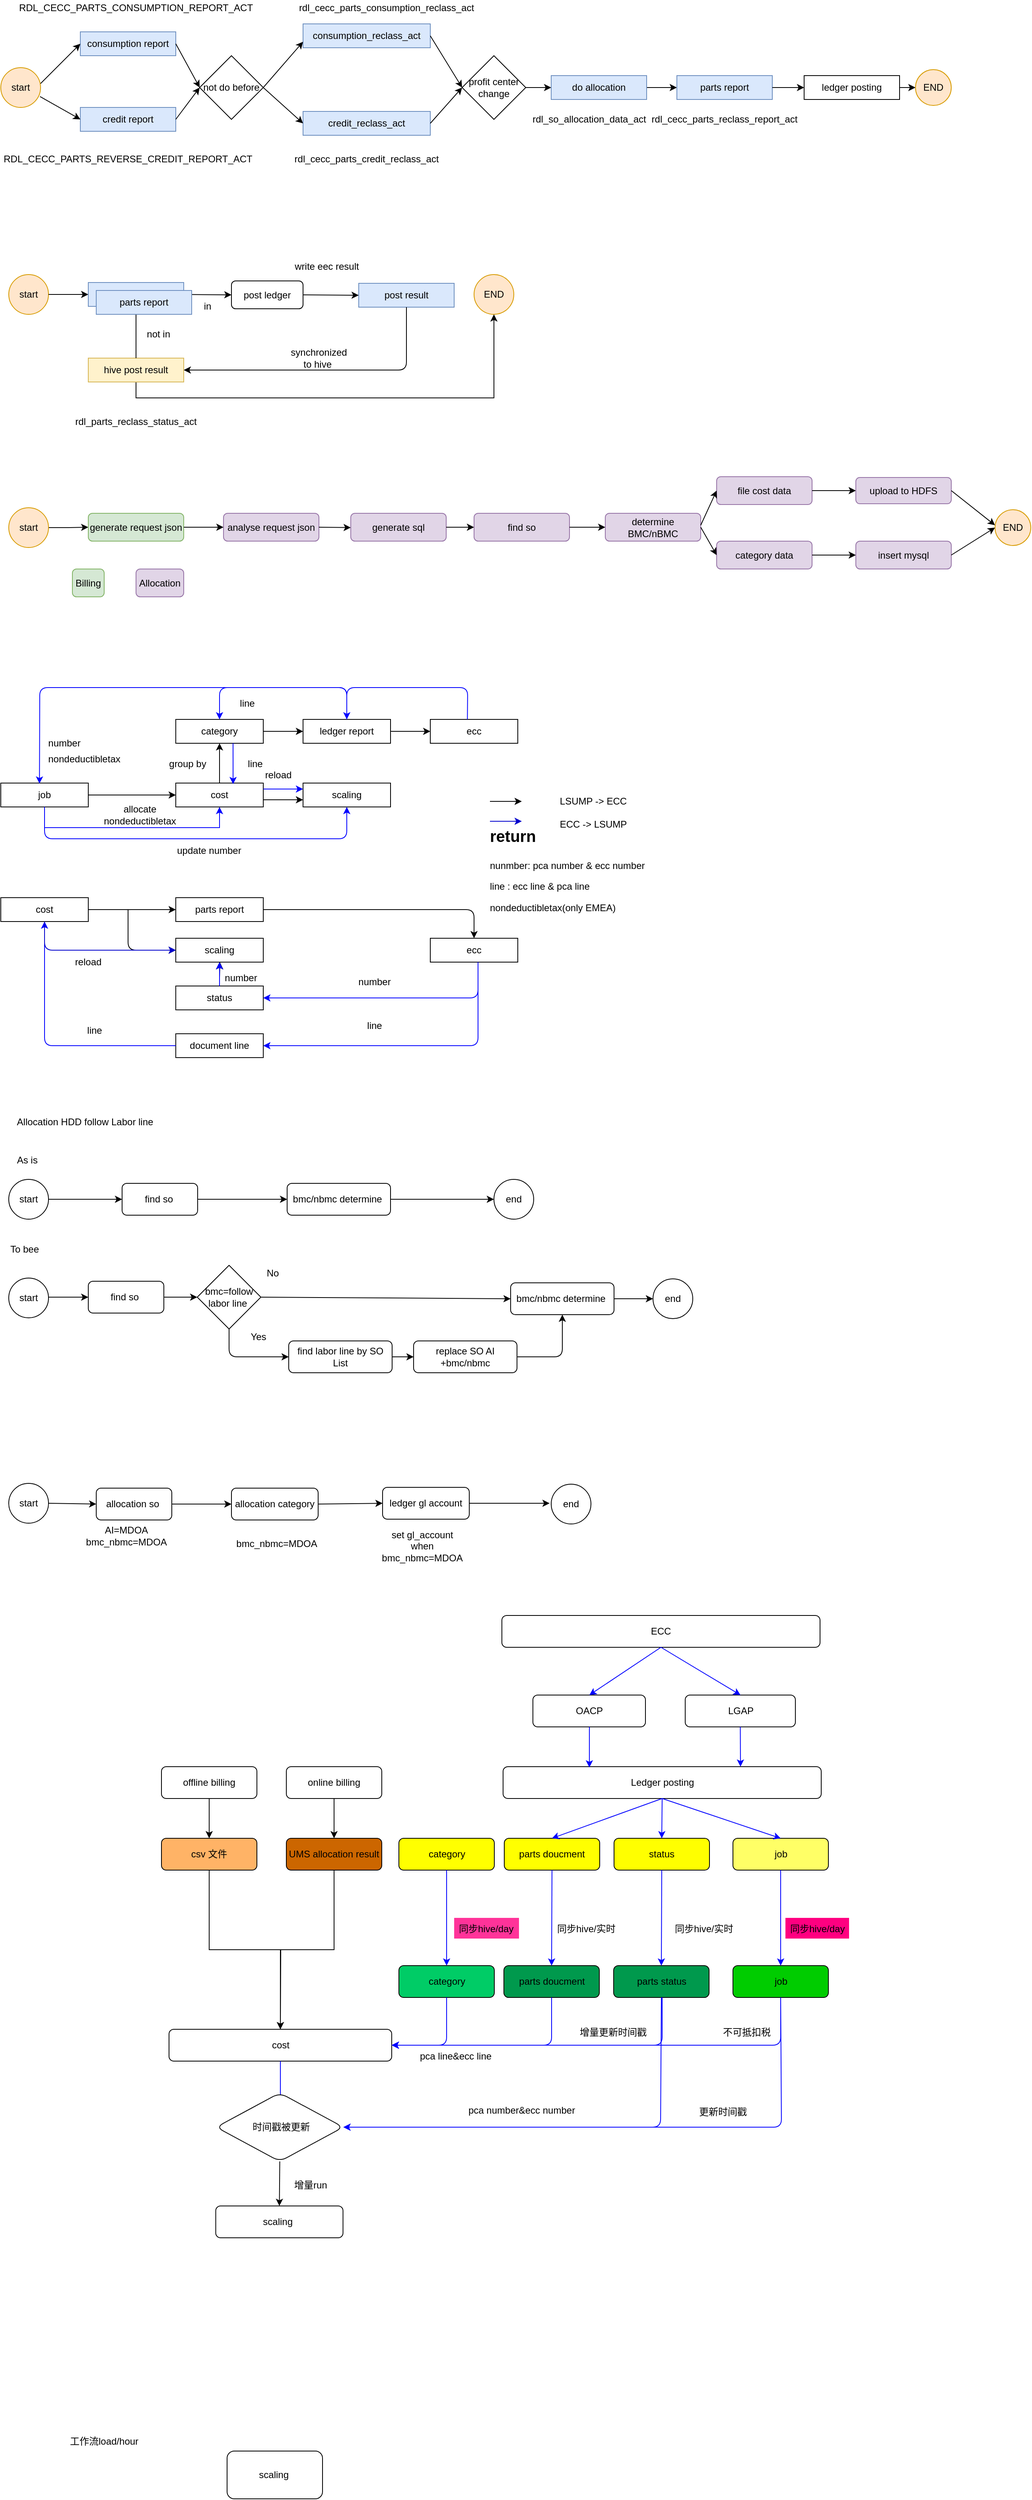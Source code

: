 <mxfile version="14.6.13" type="github">
  <diagram id="VKMHK3g8FMRFTHxasIfS" name="Page-1">
    <mxGraphModel dx="1451" dy="623" grid="1" gridSize="10" guides="1" tooltips="1" connect="1" arrows="1" fold="1" page="1" pageScale="1" pageWidth="827" pageHeight="1169" math="0" shadow="0">
      <root>
        <mxCell id="0" />
        <mxCell id="1" parent="0" />
        <mxCell id="MHFKU_J02y791Es46own-1" value="consumption report" style="rounded=0;whiteSpace=wrap;html=1;fillColor=#dae8fc;strokeColor=#6c8ebf;" parent="1" vertex="1">
          <mxGeometry x="120" y="130" width="120" height="30" as="geometry" />
        </mxCell>
        <mxCell id="MHFKU_J02y791Es46own-2" value="credit report" style="rounded=0;whiteSpace=wrap;html=1;fillColor=#dae8fc;strokeColor=#6c8ebf;" parent="1" vertex="1">
          <mxGeometry x="120" y="225" width="120" height="30" as="geometry" />
        </mxCell>
        <mxCell id="MHFKU_J02y791Es46own-3" value="not do before" style="rhombus;whiteSpace=wrap;html=1;" parent="1" vertex="1">
          <mxGeometry x="270" y="160" width="80" height="80" as="geometry" />
        </mxCell>
        <mxCell id="MHFKU_J02y791Es46own-4" value="start" style="ellipse;whiteSpace=wrap;html=1;aspect=fixed;fillColor=#ffe6cc;strokeColor=#d79b00;" parent="1" vertex="1">
          <mxGeometry x="20" y="175" width="50" height="50" as="geometry" />
        </mxCell>
        <mxCell id="MHFKU_J02y791Es46own-6" value="" style="endArrow=classic;html=1;" parent="1" edge="1">
          <mxGeometry width="50" height="50" relative="1" as="geometry">
            <mxPoint x="70" y="195" as="sourcePoint" />
            <mxPoint x="120" y="145" as="targetPoint" />
          </mxGeometry>
        </mxCell>
        <mxCell id="MHFKU_J02y791Es46own-7" value="" style="endArrow=classic;html=1;entryX=0;entryY=0.5;entryDx=0;entryDy=0;exitX=0.987;exitY=0.727;exitDx=0;exitDy=0;exitPerimeter=0;" parent="1" source="MHFKU_J02y791Es46own-4" target="MHFKU_J02y791Es46own-2" edge="1">
          <mxGeometry width="50" height="50" relative="1" as="geometry">
            <mxPoint x="70" y="210" as="sourcePoint" />
            <mxPoint x="320" y="200" as="targetPoint" />
          </mxGeometry>
        </mxCell>
        <mxCell id="MHFKU_J02y791Es46own-10" value="" style="endArrow=classic;html=1;exitX=1;exitY=0.5;exitDx=0;exitDy=0;entryX=0;entryY=0.5;entryDx=0;entryDy=0;" parent="1" source="MHFKU_J02y791Es46own-2" target="MHFKU_J02y791Es46own-3" edge="1">
          <mxGeometry width="50" height="50" relative="1" as="geometry">
            <mxPoint x="270" y="250" as="sourcePoint" />
            <mxPoint x="320" y="200" as="targetPoint" />
          </mxGeometry>
        </mxCell>
        <mxCell id="MHFKU_J02y791Es46own-11" value="" style="endArrow=classic;html=1;exitX=1;exitY=0.5;exitDx=0;exitDy=0;entryX=0;entryY=0.5;entryDx=0;entryDy=0;" parent="1" source="MHFKU_J02y791Es46own-1" target="MHFKU_J02y791Es46own-3" edge="1">
          <mxGeometry width="50" height="50" relative="1" as="geometry">
            <mxPoint x="270" y="250" as="sourcePoint" />
            <mxPoint x="320" y="200" as="targetPoint" />
          </mxGeometry>
        </mxCell>
        <mxCell id="MHFKU_J02y791Es46own-25" style="edgeStyle=orthogonalEdgeStyle;rounded=0;orthogonalLoop=1;jettySize=auto;html=1;exitX=1;exitY=0.5;exitDx=0;exitDy=0;" parent="1" source="MHFKU_J02y791Es46own-12" target="MHFKU_J02y791Es46own-24" edge="1">
          <mxGeometry relative="1" as="geometry" />
        </mxCell>
        <mxCell id="MHFKU_J02y791Es46own-12" value="do allocation" style="rounded=0;whiteSpace=wrap;html=1;fillColor=#dae8fc;strokeColor=#6c8ebf;" parent="1" vertex="1">
          <mxGeometry x="712" y="185" width="120" height="30" as="geometry" />
        </mxCell>
        <mxCell id="MHFKU_J02y791Es46own-13" value="consumption_reclass_act" style="rounded=0;whiteSpace=wrap;html=1;fillColor=#dae8fc;strokeColor=#6c8ebf;" parent="1" vertex="1">
          <mxGeometry x="400" y="120" width="160" height="30" as="geometry" />
        </mxCell>
        <mxCell id="MHFKU_J02y791Es46own-14" value="credit_reclass_act" style="rounded=0;whiteSpace=wrap;html=1;fillColor=#dae8fc;strokeColor=#6c8ebf;" parent="1" vertex="1">
          <mxGeometry x="400" y="230" width="160" height="30" as="geometry" />
        </mxCell>
        <mxCell id="MHFKU_J02y791Es46own-15" value="" style="endArrow=classic;html=1;exitX=1;exitY=0.5;exitDx=0;exitDy=0;entryX=0;entryY=0.75;entryDx=0;entryDy=0;" parent="1" source="MHFKU_J02y791Es46own-3" target="MHFKU_J02y791Es46own-13" edge="1">
          <mxGeometry width="50" height="50" relative="1" as="geometry">
            <mxPoint x="380" y="250" as="sourcePoint" />
            <mxPoint x="430" y="200" as="targetPoint" />
          </mxGeometry>
        </mxCell>
        <mxCell id="MHFKU_J02y791Es46own-16" value="" style="endArrow=classic;html=1;entryX=0;entryY=0.5;entryDx=0;entryDy=0;" parent="1" target="MHFKU_J02y791Es46own-14" edge="1">
          <mxGeometry width="50" height="50" relative="1" as="geometry">
            <mxPoint x="350" y="200" as="sourcePoint" />
            <mxPoint x="430" y="200" as="targetPoint" />
          </mxGeometry>
        </mxCell>
        <mxCell id="MHFKU_J02y791Es46own-19" value="profit center change" style="rhombus;whiteSpace=wrap;html=1;" parent="1" vertex="1">
          <mxGeometry x="600" y="160" width="80" height="80" as="geometry" />
        </mxCell>
        <mxCell id="MHFKU_J02y791Es46own-20" value="" style="endArrow=classic;html=1;exitX=1;exitY=0.5;exitDx=0;exitDy=0;entryX=0;entryY=0.5;entryDx=0;entryDy=0;" parent="1" source="MHFKU_J02y791Es46own-14" target="MHFKU_J02y791Es46own-19" edge="1">
          <mxGeometry width="50" height="50" relative="1" as="geometry">
            <mxPoint x="570" y="235" as="sourcePoint" />
            <mxPoint x="650" y="195" as="targetPoint" />
          </mxGeometry>
        </mxCell>
        <mxCell id="MHFKU_J02y791Es46own-21" value="" style="endArrow=classic;html=1;exitX=1;exitY=0.5;exitDx=0;exitDy=0;entryX=0;entryY=0.5;entryDx=0;entryDy=0;" parent="1" source="MHFKU_J02y791Es46own-13" target="MHFKU_J02y791Es46own-19" edge="1">
          <mxGeometry width="50" height="50" relative="1" as="geometry">
            <mxPoint x="570" y="140" as="sourcePoint" />
            <mxPoint x="650" y="195" as="targetPoint" />
          </mxGeometry>
        </mxCell>
        <mxCell id="MHFKU_J02y791Es46own-23" value="" style="endArrow=classic;html=1;entryX=0;entryY=0.5;entryDx=0;entryDy=0;exitX=1;exitY=0.5;exitDx=0;exitDy=0;" parent="1" source="MHFKU_J02y791Es46own-19" target="MHFKU_J02y791Es46own-12" edge="1">
          <mxGeometry width="50" height="50" relative="1" as="geometry">
            <mxPoint x="680" y="195" as="sourcePoint" />
            <mxPoint x="730" y="240" as="targetPoint" />
          </mxGeometry>
        </mxCell>
        <mxCell id="MHFKU_J02y791Es46own-24" value="parts report" style="rounded=0;whiteSpace=wrap;html=1;fillColor=#dae8fc;strokeColor=#6c8ebf;" parent="1" vertex="1">
          <mxGeometry x="870" y="185" width="120" height="30" as="geometry" />
        </mxCell>
        <mxCell id="MHFKU_J02y791Es46own-26" value="ledger posting" style="rounded=0;whiteSpace=wrap;html=1;" parent="1" vertex="1">
          <mxGeometry x="1030" y="185" width="120" height="30" as="geometry" />
        </mxCell>
        <mxCell id="MHFKU_J02y791Es46own-27" value="" style="endArrow=classic;html=1;exitX=1;exitY=0.5;exitDx=0;exitDy=0;entryX=0;entryY=0.5;entryDx=0;entryDy=0;" parent="1" source="MHFKU_J02y791Es46own-24" target="MHFKU_J02y791Es46own-26" edge="1">
          <mxGeometry width="50" height="50" relative="1" as="geometry">
            <mxPoint x="810" y="240" as="sourcePoint" />
            <mxPoint x="860" y="190" as="targetPoint" />
          </mxGeometry>
        </mxCell>
        <mxCell id="MHFKU_J02y791Es46own-28" value="rdl_cecc_parts_credit_reclass_act" style="text;html=1;strokeColor=none;fillColor=none;align=center;verticalAlign=middle;whiteSpace=wrap;rounded=0;" parent="1" vertex="1">
          <mxGeometry x="460" y="280" width="40" height="20" as="geometry" />
        </mxCell>
        <mxCell id="MHFKU_J02y791Es46own-30" value="rdl_cecc_parts_consumption_reclass_act" style="text;html=1;strokeColor=none;fillColor=none;align=center;verticalAlign=middle;whiteSpace=wrap;rounded=0;" parent="1" vertex="1">
          <mxGeometry x="450" y="90" width="110" height="20" as="geometry" />
        </mxCell>
        <mxCell id="MHFKU_J02y791Es46own-31" value="END" style="ellipse;whiteSpace=wrap;html=1;aspect=fixed;fillColor=#ffe6cc;strokeColor=#d79b00;" parent="1" vertex="1">
          <mxGeometry x="1170" y="177.5" width="45" height="45" as="geometry" />
        </mxCell>
        <mxCell id="MHFKU_J02y791Es46own-32" value="" style="endArrow=classic;html=1;exitX=1;exitY=0.5;exitDx=0;exitDy=0;entryX=0;entryY=0.5;entryDx=0;entryDy=0;" parent="1" source="MHFKU_J02y791Es46own-26" target="MHFKU_J02y791Es46own-31" edge="1">
          <mxGeometry width="50" height="50" relative="1" as="geometry">
            <mxPoint x="1160" y="280" as="sourcePoint" />
            <mxPoint x="1210" y="230" as="targetPoint" />
          </mxGeometry>
        </mxCell>
        <mxCell id="MHFKU_J02y791Es46own-33" value="RDL_CECC_PARTS_CONSUMPTION_REPORT_ACT" style="text;html=1;strokeColor=none;fillColor=none;align=center;verticalAlign=middle;whiteSpace=wrap;rounded=0;" parent="1" vertex="1">
          <mxGeometry x="170" y="90" width="40" height="20" as="geometry" />
        </mxCell>
        <mxCell id="MHFKU_J02y791Es46own-35" value="RDL_CECC_PARTS_REVERSE_CREDIT_REPORT_ACT" style="text;html=1;strokeColor=none;fillColor=none;align=center;verticalAlign=middle;whiteSpace=wrap;rounded=0;" parent="1" vertex="1">
          <mxGeometry x="160" y="280" width="40" height="20" as="geometry" />
        </mxCell>
        <mxCell id="MHFKU_J02y791Es46own-36" value="rdl_so_allocation_data_act" style="text;html=1;strokeColor=none;fillColor=none;align=center;verticalAlign=middle;whiteSpace=wrap;rounded=0;" parent="1" vertex="1">
          <mxGeometry x="740" y="230" width="40" height="20" as="geometry" />
        </mxCell>
        <mxCell id="MHFKU_J02y791Es46own-37" value="rdl_cecc_parts_reclass_report_act" style="text;html=1;strokeColor=none;fillColor=none;align=center;verticalAlign=middle;whiteSpace=wrap;rounded=0;" parent="1" vertex="1">
          <mxGeometry x="910" y="230" width="40" height="20" as="geometry" />
        </mxCell>
        <mxCell id="TkEu7Gus7nsnmoaaM0vq-1" value="start" style="ellipse;whiteSpace=wrap;html=1;aspect=fixed;fillColor=#ffe6cc;strokeColor=#d79b00;" parent="1" vertex="1">
          <mxGeometry x="30" y="435" width="50" height="50" as="geometry" />
        </mxCell>
        <mxCell id="TkEu7Gus7nsnmoaaM0vq-2" value="rdl_parts_reclass_status_act" style="text;html=1;strokeColor=none;fillColor=none;align=center;verticalAlign=middle;whiteSpace=wrap;rounded=0;" parent="1" vertex="1">
          <mxGeometry x="170" y="610" width="40" height="20" as="geometry" />
        </mxCell>
        <mxCell id="TkEu7Gus7nsnmoaaM0vq-4" value="parts report" style="rounded=0;whiteSpace=wrap;html=1;fillColor=#dae8fc;strokeColor=#6c8ebf;" parent="1" vertex="1">
          <mxGeometry x="130" y="445" width="120" height="30" as="geometry" />
        </mxCell>
        <mxCell id="TkEu7Gus7nsnmoaaM0vq-5" value="post result" style="rounded=0;whiteSpace=wrap;html=1;fillColor=#dae8fc;strokeColor=#6c8ebf;" parent="1" vertex="1">
          <mxGeometry x="470" y="446" width="120" height="30" as="geometry" />
        </mxCell>
        <mxCell id="TkEu7Gus7nsnmoaaM0vq-6" value="" style="endArrow=classic;html=1;entryX=0;entryY=0.5;entryDx=0;entryDy=0;" parent="1" target="TkEu7Gus7nsnmoaaM0vq-4" edge="1">
          <mxGeometry width="50" height="50" relative="1" as="geometry">
            <mxPoint x="80" y="460" as="sourcePoint" />
            <mxPoint x="120" y="420" as="targetPoint" />
          </mxGeometry>
        </mxCell>
        <mxCell id="TkEu7Gus7nsnmoaaM0vq-10" value="END" style="ellipse;whiteSpace=wrap;html=1;aspect=fixed;fillColor=#ffe6cc;strokeColor=#d79b00;" parent="1" vertex="1">
          <mxGeometry x="615" y="435" width="50" height="50" as="geometry" />
        </mxCell>
        <mxCell id="TkEu7Gus7nsnmoaaM0vq-14" style="edgeStyle=orthogonalEdgeStyle;rounded=0;orthogonalLoop=1;jettySize=auto;html=1;exitX=0.5;exitY=1;exitDx=0;exitDy=0;entryX=0.5;entryY=1;entryDx=0;entryDy=0;" parent="1" source="TkEu7Gus7nsnmoaaM0vq-11" target="TkEu7Gus7nsnmoaaM0vq-10" edge="1">
          <mxGeometry relative="1" as="geometry" />
        </mxCell>
        <mxCell id="TkEu7Gus7nsnmoaaM0vq-11" value="hive post result" style="rounded=0;whiteSpace=wrap;html=1;fillColor=#fff2cc;strokeColor=#d6b656;" parent="1" vertex="1">
          <mxGeometry x="130" y="540" width="120" height="30" as="geometry" />
        </mxCell>
        <mxCell id="TkEu7Gus7nsnmoaaM0vq-12" value="" style="endArrow=classic;html=1;exitX=0.5;exitY=1;exitDx=0;exitDy=0;entryX=1;entryY=0.5;entryDx=0;entryDy=0;" parent="1" source="TkEu7Gus7nsnmoaaM0vq-5" target="TkEu7Gus7nsnmoaaM0vq-11" edge="1">
          <mxGeometry width="50" height="50" relative="1" as="geometry">
            <mxPoint x="350" y="540" as="sourcePoint" />
            <mxPoint x="400" y="490" as="targetPoint" />
            <Array as="points">
              <mxPoint x="530" y="555" />
            </Array>
          </mxGeometry>
        </mxCell>
        <mxCell id="TkEu7Gus7nsnmoaaM0vq-16" value="post ledger" style="rounded=1;whiteSpace=wrap;html=1;" parent="1" vertex="1">
          <mxGeometry x="310" y="443" width="90" height="35" as="geometry" />
        </mxCell>
        <mxCell id="TkEu7Gus7nsnmoaaM0vq-17" value="" style="endArrow=classic;html=1;exitX=1;exitY=0.5;exitDx=0;exitDy=0;entryX=0;entryY=0.5;entryDx=0;entryDy=0;" parent="1" source="TkEu7Gus7nsnmoaaM0vq-4" target="TkEu7Gus7nsnmoaaM0vq-16" edge="1">
          <mxGeometry width="50" height="50" relative="1" as="geometry">
            <mxPoint x="350" y="540" as="sourcePoint" />
            <mxPoint x="400" y="490" as="targetPoint" />
          </mxGeometry>
        </mxCell>
        <mxCell id="TkEu7Gus7nsnmoaaM0vq-18" value="" style="endArrow=classic;html=1;exitX=1;exitY=0.5;exitDx=0;exitDy=0;entryX=0;entryY=0.5;entryDx=0;entryDy=0;" parent="1" source="TkEu7Gus7nsnmoaaM0vq-16" target="TkEu7Gus7nsnmoaaM0vq-5" edge="1">
          <mxGeometry width="50" height="50" relative="1" as="geometry">
            <mxPoint x="350" y="540" as="sourcePoint" />
            <mxPoint x="400" y="490" as="targetPoint" />
          </mxGeometry>
        </mxCell>
        <mxCell id="TkEu7Gus7nsnmoaaM0vq-19" value="synchronized to hive&amp;nbsp;" style="text;html=1;strokeColor=none;fillColor=none;align=center;verticalAlign=middle;whiteSpace=wrap;rounded=0;" parent="1" vertex="1">
          <mxGeometry x="380" y="530" width="80" height="20" as="geometry" />
        </mxCell>
        <mxCell id="TkEu7Gus7nsnmoaaM0vq-21" value="" style="endArrow=classic;html=1;exitX=0.5;exitY=0;exitDx=0;exitDy=0;entryX=0.5;entryY=1;entryDx=0;entryDy=0;" parent="1" source="TkEu7Gus7nsnmoaaM0vq-11" target="TkEu7Gus7nsnmoaaM0vq-4" edge="1">
          <mxGeometry width="50" height="50" relative="1" as="geometry">
            <mxPoint x="180" y="550" as="sourcePoint" />
            <mxPoint x="280" y="460" as="targetPoint" />
          </mxGeometry>
        </mxCell>
        <mxCell id="TkEu7Gus7nsnmoaaM0vq-22" value="not in&amp;nbsp;" style="text;html=1;strokeColor=none;fillColor=none;align=center;verticalAlign=middle;whiteSpace=wrap;rounded=0;" parent="1" vertex="1">
          <mxGeometry x="200" y="500" width="40" height="20" as="geometry" />
        </mxCell>
        <mxCell id="TkEu7Gus7nsnmoaaM0vq-23" value="in" style="text;html=1;strokeColor=none;fillColor=none;align=center;verticalAlign=middle;whiteSpace=wrap;rounded=0;" parent="1" vertex="1">
          <mxGeometry x="260" y="465" width="40" height="20" as="geometry" />
        </mxCell>
        <mxCell id="TkEu7Gus7nsnmoaaM0vq-24" value="write eec result" style="text;html=1;strokeColor=none;fillColor=none;align=center;verticalAlign=middle;whiteSpace=wrap;rounded=0;" parent="1" vertex="1">
          <mxGeometry x="380" y="415" width="100" height="20" as="geometry" />
        </mxCell>
        <mxCell id="D5yG_D4a77OxnMlGcOf8-16" style="edgeStyle=orthogonalEdgeStyle;rounded=0;orthogonalLoop=1;jettySize=auto;html=1;exitX=1;exitY=0.5;exitDx=0;exitDy=0;entryX=0;entryY=0.5;entryDx=0;entryDy=0;" parent="1" source="D5yG_D4a77OxnMlGcOf8-1" target="D5yG_D4a77OxnMlGcOf8-3" edge="1">
          <mxGeometry relative="1" as="geometry" />
        </mxCell>
        <mxCell id="D5yG_D4a77OxnMlGcOf8-1" value="start" style="ellipse;whiteSpace=wrap;html=1;aspect=fixed;fillColor=#ffe6cc;strokeColor=#d79b00;" parent="1" vertex="1">
          <mxGeometry x="30" y="728" width="50" height="50" as="geometry" />
        </mxCell>
        <mxCell id="D5yG_D4a77OxnMlGcOf8-2" value="parts report" style="rounded=0;whiteSpace=wrap;html=1;fillColor=#dae8fc;strokeColor=#6c8ebf;" parent="1" vertex="1">
          <mxGeometry x="140" y="455" width="120" height="30" as="geometry" />
        </mxCell>
        <mxCell id="D5yG_D4a77OxnMlGcOf8-3" value="generate request json" style="rounded=1;whiteSpace=wrap;html=1;fillColor=#d5e8d4;strokeColor=#82b366;" parent="1" vertex="1">
          <mxGeometry x="130" y="735" width="120" height="35" as="geometry" />
        </mxCell>
        <mxCell id="D5yG_D4a77OxnMlGcOf8-5" value="analyse request json" style="rounded=1;whiteSpace=wrap;html=1;fillColor=#e1d5e7;strokeColor=#9673a6;" parent="1" vertex="1">
          <mxGeometry x="300" y="735" width="120" height="35" as="geometry" />
        </mxCell>
        <mxCell id="D5yG_D4a77OxnMlGcOf8-6" value="generate sql" style="rounded=1;whiteSpace=wrap;html=1;fillColor=#e1d5e7;strokeColor=#9673a6;" parent="1" vertex="1">
          <mxGeometry x="460" y="735" width="120" height="35" as="geometry" />
        </mxCell>
        <mxCell id="D5yG_D4a77OxnMlGcOf8-7" value="find so" style="rounded=1;whiteSpace=wrap;html=1;fillColor=#e1d5e7;strokeColor=#9673a6;" parent="1" vertex="1">
          <mxGeometry x="615" y="735" width="120" height="35" as="geometry" />
        </mxCell>
        <mxCell id="D5yG_D4a77OxnMlGcOf8-8" value="determine BMC/nBMC" style="rounded=1;whiteSpace=wrap;html=1;fillColor=#e1d5e7;strokeColor=#9673a6;" parent="1" vertex="1">
          <mxGeometry x="780" y="735" width="120" height="35" as="geometry" />
        </mxCell>
        <mxCell id="D5yG_D4a77OxnMlGcOf8-10" value="file cost data" style="rounded=1;whiteSpace=wrap;html=1;fillColor=#e1d5e7;strokeColor=#9673a6;" parent="1" vertex="1">
          <mxGeometry x="920" y="689" width="120" height="35" as="geometry" />
        </mxCell>
        <mxCell id="D5yG_D4a77OxnMlGcOf8-11" value="category data" style="rounded=1;whiteSpace=wrap;html=1;fillColor=#e1d5e7;strokeColor=#9673a6;" parent="1" vertex="1">
          <mxGeometry x="920" y="770" width="120" height="35" as="geometry" />
        </mxCell>
        <mxCell id="D5yG_D4a77OxnMlGcOf8-12" value="upload to HDFS" style="rounded=1;whiteSpace=wrap;html=1;fillColor=#e1d5e7;strokeColor=#9673a6;" parent="1" vertex="1">
          <mxGeometry x="1095" y="690" width="120" height="33" as="geometry" />
        </mxCell>
        <mxCell id="D5yG_D4a77OxnMlGcOf8-13" value="insert mysql" style="rounded=1;whiteSpace=wrap;html=1;fillColor=#e1d5e7;strokeColor=#9673a6;" parent="1" vertex="1">
          <mxGeometry x="1095" y="770" width="120" height="35" as="geometry" />
        </mxCell>
        <mxCell id="D5yG_D4a77OxnMlGcOf8-14" value="END" style="ellipse;whiteSpace=wrap;html=1;aspect=fixed;fillColor=#ffe6cc;strokeColor=#d79b00;" parent="1" vertex="1">
          <mxGeometry x="1270" y="730.5" width="45" height="45" as="geometry" />
        </mxCell>
        <mxCell id="D5yG_D4a77OxnMlGcOf8-15" value="" style="endArrow=classic;html=1;entryX=0;entryY=0.5;entryDx=0;entryDy=0;exitX=1;exitY=0.5;exitDx=0;exitDy=0;" parent="1" source="D5yG_D4a77OxnMlGcOf8-3" target="D5yG_D4a77OxnMlGcOf8-5" edge="1">
          <mxGeometry width="50" height="50" relative="1" as="geometry">
            <mxPoint x="250" y="760" as="sourcePoint" />
            <mxPoint x="300" y="710" as="targetPoint" />
          </mxGeometry>
        </mxCell>
        <mxCell id="D5yG_D4a77OxnMlGcOf8-17" value="" style="endArrow=classic;html=1;exitX=1;exitY=0.5;exitDx=0;exitDy=0;" parent="1" source="D5yG_D4a77OxnMlGcOf8-5" edge="1">
          <mxGeometry width="50" height="50" relative="1" as="geometry">
            <mxPoint x="430" y="753" as="sourcePoint" />
            <mxPoint x="460" y="753" as="targetPoint" />
          </mxGeometry>
        </mxCell>
        <mxCell id="D5yG_D4a77OxnMlGcOf8-18" value="" style="endArrow=classic;html=1;exitX=1;exitY=0.5;exitDx=0;exitDy=0;entryX=0;entryY=0.5;entryDx=0;entryDy=0;" parent="1" source="D5yG_D4a77OxnMlGcOf8-6" target="D5yG_D4a77OxnMlGcOf8-7" edge="1">
          <mxGeometry width="50" height="50" relative="1" as="geometry">
            <mxPoint x="390" y="760" as="sourcePoint" />
            <mxPoint x="440" y="710" as="targetPoint" />
          </mxGeometry>
        </mxCell>
        <mxCell id="D5yG_D4a77OxnMlGcOf8-19" value="" style="endArrow=classic;html=1;exitX=1;exitY=0.5;exitDx=0;exitDy=0;entryX=0;entryY=0.5;entryDx=0;entryDy=0;" parent="1" source="D5yG_D4a77OxnMlGcOf8-7" target="D5yG_D4a77OxnMlGcOf8-8" edge="1">
          <mxGeometry width="50" height="50" relative="1" as="geometry">
            <mxPoint x="770" y="910" as="sourcePoint" />
            <mxPoint x="820" y="860" as="targetPoint" />
          </mxGeometry>
        </mxCell>
        <mxCell id="D5yG_D4a77OxnMlGcOf8-20" value="" style="endArrow=classic;html=1;entryX=0;entryY=0.5;entryDx=0;entryDy=0;" parent="1" target="D5yG_D4a77OxnMlGcOf8-10" edge="1">
          <mxGeometry width="50" height="50" relative="1" as="geometry">
            <mxPoint x="900" y="750" as="sourcePoint" />
            <mxPoint x="950" y="750" as="targetPoint" />
          </mxGeometry>
        </mxCell>
        <mxCell id="D5yG_D4a77OxnMlGcOf8-21" value="" style="endArrow=classic;html=1;exitX=1;exitY=0.5;exitDx=0;exitDy=0;entryX=0;entryY=0.5;entryDx=0;entryDy=0;" parent="1" source="D5yG_D4a77OxnMlGcOf8-8" target="D5yG_D4a77OxnMlGcOf8-11" edge="1">
          <mxGeometry width="50" height="50" relative="1" as="geometry">
            <mxPoint x="880" y="940" as="sourcePoint" />
            <mxPoint x="930" y="890" as="targetPoint" />
          </mxGeometry>
        </mxCell>
        <mxCell id="D5yG_D4a77OxnMlGcOf8-22" value="" style="endArrow=classic;html=1;exitX=1;exitY=0.5;exitDx=0;exitDy=0;entryX=0;entryY=0.5;entryDx=0;entryDy=0;" parent="1" source="D5yG_D4a77OxnMlGcOf8-10" target="D5yG_D4a77OxnMlGcOf8-12" edge="1">
          <mxGeometry width="50" height="50" relative="1" as="geometry">
            <mxPoint x="1040" y="740" as="sourcePoint" />
            <mxPoint x="1090" y="690" as="targetPoint" />
          </mxGeometry>
        </mxCell>
        <mxCell id="D5yG_D4a77OxnMlGcOf8-23" value="" style="endArrow=classic;html=1;exitX=1;exitY=0.5;exitDx=0;exitDy=0;entryX=0;entryY=0.5;entryDx=0;entryDy=0;" parent="1" source="D5yG_D4a77OxnMlGcOf8-11" target="D5yG_D4a77OxnMlGcOf8-13" edge="1">
          <mxGeometry width="50" height="50" relative="1" as="geometry">
            <mxPoint x="1120" y="920" as="sourcePoint" />
            <mxPoint x="1170" y="870" as="targetPoint" />
          </mxGeometry>
        </mxCell>
        <mxCell id="D5yG_D4a77OxnMlGcOf8-24" value="" style="endArrow=classic;html=1;exitX=1;exitY=0.5;exitDx=0;exitDy=0;entryX=0;entryY=0.5;entryDx=0;entryDy=0;" parent="1" source="D5yG_D4a77OxnMlGcOf8-13" target="D5yG_D4a77OxnMlGcOf8-14" edge="1">
          <mxGeometry width="50" height="50" relative="1" as="geometry">
            <mxPoint x="1260" y="880" as="sourcePoint" />
            <mxPoint x="1310" y="830" as="targetPoint" />
          </mxGeometry>
        </mxCell>
        <mxCell id="D5yG_D4a77OxnMlGcOf8-25" value="" style="endArrow=classic;html=1;exitX=1;exitY=0.5;exitDx=0;exitDy=0;" parent="1" source="D5yG_D4a77OxnMlGcOf8-12" edge="1">
          <mxGeometry width="50" height="50" relative="1" as="geometry">
            <mxPoint x="1240" y="740" as="sourcePoint" />
            <mxPoint x="1270" y="750" as="targetPoint" />
          </mxGeometry>
        </mxCell>
        <mxCell id="D5yG_D4a77OxnMlGcOf8-26" value="Billing" style="rounded=1;whiteSpace=wrap;html=1;fillColor=#d5e8d4;strokeColor=#82b366;" parent="1" vertex="1">
          <mxGeometry x="110" y="805" width="40" height="35" as="geometry" />
        </mxCell>
        <mxCell id="D5yG_D4a77OxnMlGcOf8-28" value="Allocation" style="rounded=1;whiteSpace=wrap;html=1;fillColor=#e1d5e7;strokeColor=#9673a6;" parent="1" vertex="1">
          <mxGeometry x="190" y="805" width="60" height="35" as="geometry" />
        </mxCell>
        <mxCell id="vKC2D8JHhrOAG4iTw_gZ-9" style="edgeStyle=orthogonalEdgeStyle;rounded=0;orthogonalLoop=1;jettySize=auto;html=1;exitX=0.5;exitY=1;exitDx=0;exitDy=0;entryX=0.5;entryY=1;entryDx=0;entryDy=0;strokeColor=#0000FF;" edge="1" parent="1" source="K2xl8CTouo7mSd7dYWox-1" target="K2xl8CTouo7mSd7dYWox-2">
          <mxGeometry relative="1" as="geometry">
            <Array as="points">
              <mxPoint x="75" y="1130" />
              <mxPoint x="295" y="1130" />
            </Array>
          </mxGeometry>
        </mxCell>
        <mxCell id="K2xl8CTouo7mSd7dYWox-1" value="job" style="rounded=0;whiteSpace=wrap;html=1;" parent="1" vertex="1">
          <mxGeometry x="20" y="1074" width="110" height="30" as="geometry" />
        </mxCell>
        <mxCell id="K2xl8CTouo7mSd7dYWox-2" value="cost" style="rounded=0;whiteSpace=wrap;html=1;" parent="1" vertex="1">
          <mxGeometry x="240" y="1074" width="110" height="30" as="geometry" />
        </mxCell>
        <mxCell id="K2xl8CTouo7mSd7dYWox-3" value="category" style="rounded=0;whiteSpace=wrap;html=1;" parent="1" vertex="1">
          <mxGeometry x="240" y="994" width="110" height="30" as="geometry" />
        </mxCell>
        <mxCell id="K2xl8CTouo7mSd7dYWox-5" value="ledger report" style="rounded=0;whiteSpace=wrap;html=1;" parent="1" vertex="1">
          <mxGeometry x="400" y="994" width="110" height="30" as="geometry" />
        </mxCell>
        <mxCell id="K2xl8CTouo7mSd7dYWox-6" value="scaling" style="rounded=0;whiteSpace=wrap;html=1;" parent="1" vertex="1">
          <mxGeometry x="400" y="1074" width="110" height="30" as="geometry" />
        </mxCell>
        <mxCell id="K2xl8CTouo7mSd7dYWox-7" value="ecc" style="rounded=0;whiteSpace=wrap;html=1;" parent="1" vertex="1">
          <mxGeometry x="560" y="994" width="110" height="30" as="geometry" />
        </mxCell>
        <mxCell id="K2xl8CTouo7mSd7dYWox-8" value="" style="endArrow=classic;html=1;exitX=1;exitY=0.5;exitDx=0;exitDy=0;entryX=0;entryY=0.5;entryDx=0;entryDy=0;" parent="1" source="K2xl8CTouo7mSd7dYWox-1" target="K2xl8CTouo7mSd7dYWox-2" edge="1">
          <mxGeometry width="50" height="50" relative="1" as="geometry">
            <mxPoint x="350" y="1064" as="sourcePoint" />
            <mxPoint x="400" y="1014" as="targetPoint" />
          </mxGeometry>
        </mxCell>
        <mxCell id="K2xl8CTouo7mSd7dYWox-9" value="" style="endArrow=classic;html=1;entryX=0.5;entryY=1;entryDx=0;entryDy=0;" parent="1" source="K2xl8CTouo7mSd7dYWox-2" target="K2xl8CTouo7mSd7dYWox-3" edge="1">
          <mxGeometry width="50" height="50" relative="1" as="geometry">
            <mxPoint x="250" y="1084" as="sourcePoint" />
            <mxPoint x="300" y="1034" as="targetPoint" />
          </mxGeometry>
        </mxCell>
        <mxCell id="K2xl8CTouo7mSd7dYWox-10" value="" style="endArrow=classic;html=1;exitX=1;exitY=0.5;exitDx=0;exitDy=0;entryX=0;entryY=0.5;entryDx=0;entryDy=0;" parent="1" edge="1">
          <mxGeometry width="50" height="50" relative="1" as="geometry">
            <mxPoint x="350" y="1095" as="sourcePoint" />
            <mxPoint x="400" y="1095" as="targetPoint" />
          </mxGeometry>
        </mxCell>
        <mxCell id="K2xl8CTouo7mSd7dYWox-11" value="" style="endArrow=classic;html=1;exitX=1;exitY=0.5;exitDx=0;exitDy=0;entryX=0;entryY=0.5;entryDx=0;entryDy=0;" parent="1" source="K2xl8CTouo7mSd7dYWox-3" target="K2xl8CTouo7mSd7dYWox-5" edge="1">
          <mxGeometry width="50" height="50" relative="1" as="geometry">
            <mxPoint x="360" y="1054" as="sourcePoint" />
            <mxPoint x="410" y="1004" as="targetPoint" />
          </mxGeometry>
        </mxCell>
        <mxCell id="K2xl8CTouo7mSd7dYWox-12" value="" style="endArrow=classic;html=1;exitX=1;exitY=0.5;exitDx=0;exitDy=0;entryX=0;entryY=0.5;entryDx=0;entryDy=0;" parent="1" source="K2xl8CTouo7mSd7dYWox-5" target="K2xl8CTouo7mSd7dYWox-7" edge="1">
          <mxGeometry width="50" height="50" relative="1" as="geometry">
            <mxPoint x="520" y="1054" as="sourcePoint" />
            <mxPoint x="570" y="1004" as="targetPoint" />
          </mxGeometry>
        </mxCell>
        <mxCell id="K2xl8CTouo7mSd7dYWox-13" value="group by" style="text;html=1;strokeColor=none;fillColor=none;align=center;verticalAlign=middle;whiteSpace=wrap;rounded=0;" parent="1" vertex="1">
          <mxGeometry x="230" y="1040" width="50" height="20" as="geometry" />
        </mxCell>
        <mxCell id="K2xl8CTouo7mSd7dYWox-14" value="" style="endArrow=classic;html=1;exitX=0.424;exitY=0;exitDx=0;exitDy=0;exitPerimeter=0;entryX=0.5;entryY=0;entryDx=0;entryDy=0;strokeColor=#0000FF;" parent="1" source="K2xl8CTouo7mSd7dYWox-7" target="K2xl8CTouo7mSd7dYWox-5" edge="1">
          <mxGeometry width="50" height="50" relative="1" as="geometry">
            <mxPoint x="590" y="984" as="sourcePoint" />
            <mxPoint x="410" y="944" as="targetPoint" />
            <Array as="points">
              <mxPoint x="607" y="954" />
              <mxPoint x="530" y="954" />
              <mxPoint x="455" y="954" />
            </Array>
          </mxGeometry>
        </mxCell>
        <mxCell id="K2xl8CTouo7mSd7dYWox-19" value="&lt;h1&gt;&lt;font style=&quot;font-size: 20px ; line-height: 60%&quot;&gt;return&lt;/font&gt;&lt;/h1&gt;&lt;p&gt;nunmber: pca number &amp;amp; ecc number&lt;/p&gt;&lt;p&gt;line : ecc line &amp;amp; pca line&lt;/p&gt;&lt;p&gt;nondeductibletax(only EMEA)&lt;br&gt;&lt;/p&gt;" style="text;html=1;strokeColor=none;fillColor=none;spacing=5;spacingTop=-20;whiteSpace=wrap;overflow=hidden;rounded=0;" parent="1" vertex="1">
          <mxGeometry x="630" y="1120" width="205" height="123" as="geometry" />
        </mxCell>
        <mxCell id="K2xl8CTouo7mSd7dYWox-20" value="" style="endArrow=classic;html=1;exitX=0.5;exitY=0;exitDx=0;exitDy=0;entryX=0.5;entryY=0;entryDx=0;entryDy=0;strokeColor=#0000FF;" parent="1" source="K2xl8CTouo7mSd7dYWox-5" target="K2xl8CTouo7mSd7dYWox-3" edge="1">
          <mxGeometry width="50" height="50" relative="1" as="geometry">
            <mxPoint x="290" y="974" as="sourcePoint" />
            <mxPoint x="290" y="944" as="targetPoint" />
            <Array as="points">
              <mxPoint x="455" y="954" />
              <mxPoint x="295" y="954" />
            </Array>
          </mxGeometry>
        </mxCell>
        <mxCell id="K2xl8CTouo7mSd7dYWox-21" value="" style="endArrow=classic;html=1;exitX=0.5;exitY=0;exitDx=0;exitDy=0;entryX=0.442;entryY=0.022;entryDx=0;entryDy=0;entryPerimeter=0;strokeColor=#0000FF;" parent="1" source="K2xl8CTouo7mSd7dYWox-5" target="K2xl8CTouo7mSd7dYWox-1" edge="1">
          <mxGeometry width="50" height="50" relative="1" as="geometry">
            <mxPoint x="210" y="974" as="sourcePoint" />
            <mxPoint x="70" y="964" as="targetPoint" />
            <Array as="points">
              <mxPoint x="455" y="954" />
              <mxPoint x="69" y="954" />
            </Array>
          </mxGeometry>
        </mxCell>
        <mxCell id="K2xl8CTouo7mSd7dYWox-22" value="line" style="text;html=1;strokeColor=none;fillColor=none;align=center;verticalAlign=middle;whiteSpace=wrap;rounded=0;" parent="1" vertex="1">
          <mxGeometry x="310" y="964" width="40" height="20" as="geometry" />
        </mxCell>
        <mxCell id="K2xl8CTouo7mSd7dYWox-23" value="number" style="text;html=1;strokeColor=none;fillColor=none;align=center;verticalAlign=middle;whiteSpace=wrap;rounded=0;" parent="1" vertex="1">
          <mxGeometry x="80" y="1014" width="40" height="20" as="geometry" />
        </mxCell>
        <mxCell id="K2xl8CTouo7mSd7dYWox-24" value="" style="endArrow=classic;html=1;exitX=0.5;exitY=1;exitDx=0;exitDy=0;entryX=0.5;entryY=1;entryDx=0;entryDy=0;strokeColor=#0000FF;" parent="1" source="K2xl8CTouo7mSd7dYWox-1" target="K2xl8CTouo7mSd7dYWox-6" edge="1">
          <mxGeometry width="50" height="50" relative="1" as="geometry">
            <mxPoint x="60" y="1154" as="sourcePoint" />
            <mxPoint x="450" y="1154" as="targetPoint" />
            <Array as="points">
              <mxPoint x="75" y="1144" />
              <mxPoint x="455" y="1144" />
            </Array>
          </mxGeometry>
        </mxCell>
        <mxCell id="K2xl8CTouo7mSd7dYWox-25" value="update number" style="text;html=1;strokeColor=none;fillColor=none;align=center;verticalAlign=middle;whiteSpace=wrap;rounded=0;" parent="1" vertex="1">
          <mxGeometry x="222" y="1149" width="120" height="20" as="geometry" />
        </mxCell>
        <mxCell id="K2xl8CTouo7mSd7dYWox-26" value="" style="endArrow=classic;html=1;entryX=0.655;entryY=0.044;entryDx=0;entryDy=0;entryPerimeter=0;strokeColor=#0000FF;" parent="1" target="K2xl8CTouo7mSd7dYWox-2" edge="1">
          <mxGeometry width="50" height="50" relative="1" as="geometry">
            <mxPoint x="312" y="1024" as="sourcePoint" />
            <mxPoint x="420" y="1024" as="targetPoint" />
          </mxGeometry>
        </mxCell>
        <mxCell id="K2xl8CTouo7mSd7dYWox-29" value="reload" style="text;html=1;strokeColor=none;fillColor=none;align=center;verticalAlign=middle;whiteSpace=wrap;rounded=0;" parent="1" vertex="1">
          <mxGeometry x="324" y="1054" width="90" height="20" as="geometry" />
        </mxCell>
        <mxCell id="K2xl8CTouo7mSd7dYWox-31" value="" style="endArrow=classic;html=1;strokeColor=#0000FF;exitX=1;exitY=0.25;exitDx=0;exitDy=0;entryX=0;entryY=0.25;entryDx=0;entryDy=0;" parent="1" source="K2xl8CTouo7mSd7dYWox-2" target="K2xl8CTouo7mSd7dYWox-6" edge="1">
          <mxGeometry width="50" height="50" relative="1" as="geometry">
            <mxPoint x="350" y="1134" as="sourcePoint" />
            <mxPoint x="400" y="1084" as="targetPoint" />
          </mxGeometry>
        </mxCell>
        <mxCell id="K2xl8CTouo7mSd7dYWox-33" value="cost" style="rounded=0;whiteSpace=wrap;html=1;" parent="1" vertex="1">
          <mxGeometry x="20" y="1218" width="110" height="30" as="geometry" />
        </mxCell>
        <mxCell id="K2xl8CTouo7mSd7dYWox-34" value="parts report" style="rounded=0;whiteSpace=wrap;html=1;" parent="1" vertex="1">
          <mxGeometry x="240" y="1218" width="110" height="30" as="geometry" />
        </mxCell>
        <mxCell id="K2xl8CTouo7mSd7dYWox-35" value="ecc" style="rounded=0;whiteSpace=wrap;html=1;" parent="1" vertex="1">
          <mxGeometry x="560" y="1269" width="110" height="30" as="geometry" />
        </mxCell>
        <mxCell id="K2xl8CTouo7mSd7dYWox-36" value="" style="endArrow=classic;html=1;exitX=1;exitY=0.5;exitDx=0;exitDy=0;entryX=0;entryY=0.5;entryDx=0;entryDy=0;" parent="1" source="K2xl8CTouo7mSd7dYWox-33" target="K2xl8CTouo7mSd7dYWox-34" edge="1">
          <mxGeometry width="50" height="50" relative="1" as="geometry">
            <mxPoint x="140" y="1269" as="sourcePoint" />
            <mxPoint x="190" y="1219" as="targetPoint" />
          </mxGeometry>
        </mxCell>
        <mxCell id="K2xl8CTouo7mSd7dYWox-37" value="" style="endArrow=classic;html=1;exitX=1;exitY=0.5;exitDx=0;exitDy=0;entryX=0.5;entryY=0;entryDx=0;entryDy=0;" parent="1" source="K2xl8CTouo7mSd7dYWox-34" target="K2xl8CTouo7mSd7dYWox-35" edge="1">
          <mxGeometry width="50" height="50" relative="1" as="geometry">
            <mxPoint x="350" y="1269" as="sourcePoint" />
            <mxPoint x="400" y="1219" as="targetPoint" />
            <Array as="points">
              <mxPoint x="615" y="1233" />
            </Array>
          </mxGeometry>
        </mxCell>
        <mxCell id="K2xl8CTouo7mSd7dYWox-38" value="scaling" style="rounded=0;whiteSpace=wrap;html=1;" parent="1" vertex="1">
          <mxGeometry x="240" y="1269" width="110" height="30" as="geometry" />
        </mxCell>
        <mxCell id="K2xl8CTouo7mSd7dYWox-39" value="" style="endArrow=classic;html=1;strokeColor=#000000;entryX=0;entryY=0.5;entryDx=0;entryDy=0;" parent="1" target="K2xl8CTouo7mSd7dYWox-38" edge="1">
          <mxGeometry width="50" height="50" relative="1" as="geometry">
            <mxPoint x="180" y="1233" as="sourcePoint" />
            <mxPoint x="200" y="1259" as="targetPoint" />
            <Array as="points">
              <mxPoint x="180" y="1284" />
            </Array>
          </mxGeometry>
        </mxCell>
        <mxCell id="K2xl8CTouo7mSd7dYWox-46" value="" style="edgeStyle=orthogonalEdgeStyle;rounded=0;orthogonalLoop=1;jettySize=auto;html=1;strokeColor=#000000;" parent="1" target="K2xl8CTouo7mSd7dYWox-38" edge="1">
          <mxGeometry relative="1" as="geometry">
            <mxPoint x="295" y="1319" as="sourcePoint" />
          </mxGeometry>
        </mxCell>
        <mxCell id="vKC2D8JHhrOAG4iTw_gZ-2" value="" style="edgeStyle=orthogonalEdgeStyle;rounded=0;orthogonalLoop=1;jettySize=auto;html=1;" edge="1" parent="1" source="K2xl8CTouo7mSd7dYWox-40" target="K2xl8CTouo7mSd7dYWox-38">
          <mxGeometry relative="1" as="geometry" />
        </mxCell>
        <mxCell id="K2xl8CTouo7mSd7dYWox-40" value="status" style="rounded=0;whiteSpace=wrap;html=1;" parent="1" vertex="1">
          <mxGeometry x="240" y="1329" width="110" height="30" as="geometry" />
        </mxCell>
        <mxCell id="K2xl8CTouo7mSd7dYWox-41" value="document line" style="rounded=0;whiteSpace=wrap;html=1;" parent="1" vertex="1">
          <mxGeometry x="240" y="1389" width="110" height="30" as="geometry" />
        </mxCell>
        <mxCell id="K2xl8CTouo7mSd7dYWox-43" value="" style="endArrow=classic;html=1;entryX=1;entryY=0.5;entryDx=0;entryDy=0;strokeColor=#0000FF;" parent="1" target="K2xl8CTouo7mSd7dYWox-40" edge="1">
          <mxGeometry width="50" height="50" relative="1" as="geometry">
            <mxPoint x="620" y="1299" as="sourcePoint" />
            <mxPoint x="620" y="1359" as="targetPoint" />
            <Array as="points">
              <mxPoint x="620" y="1344" />
            </Array>
          </mxGeometry>
        </mxCell>
        <mxCell id="K2xl8CTouo7mSd7dYWox-44" value="" style="endArrow=classic;html=1;entryX=1;entryY=0.5;entryDx=0;entryDy=0;strokeColor=#0000FF;" parent="1" target="K2xl8CTouo7mSd7dYWox-41" edge="1">
          <mxGeometry width="50" height="50" relative="1" as="geometry">
            <mxPoint x="620" y="1299" as="sourcePoint" />
            <mxPoint x="590" y="1399" as="targetPoint" />
            <Array as="points">
              <mxPoint x="620" y="1404" />
            </Array>
          </mxGeometry>
        </mxCell>
        <mxCell id="K2xl8CTouo7mSd7dYWox-45" value="" style="endArrow=classic;html=1;strokeColor=#0000FF;entryX=0.5;entryY=1;entryDx=0;entryDy=0;" parent="1" target="K2xl8CTouo7mSd7dYWox-38" edge="1">
          <mxGeometry width="50" height="50" relative="1" as="geometry">
            <mxPoint x="295" y="1329" as="sourcePoint" />
            <mxPoint x="330" y="1309" as="targetPoint" />
          </mxGeometry>
        </mxCell>
        <mxCell id="K2xl8CTouo7mSd7dYWox-47" value="" style="endArrow=classic;html=1;entryX=0.5;entryY=1;entryDx=0;entryDy=0;exitX=0;exitY=0.5;exitDx=0;exitDy=0;strokeColor=#0000FF;" parent="1" source="K2xl8CTouo7mSd7dYWox-41" target="K2xl8CTouo7mSd7dYWox-33" edge="1">
          <mxGeometry width="50" height="50" relative="1" as="geometry">
            <mxPoint x="230" y="1399" as="sourcePoint" />
            <mxPoint x="210" y="1399" as="targetPoint" />
            <Array as="points">
              <mxPoint x="75" y="1404" />
            </Array>
          </mxGeometry>
        </mxCell>
        <mxCell id="K2xl8CTouo7mSd7dYWox-48" value="" style="endArrow=classic;html=1;exitX=0.5;exitY=1;exitDx=0;exitDy=0;entryX=0;entryY=0.5;entryDx=0;entryDy=0;strokeColor=#0000CC;" parent="1" source="K2xl8CTouo7mSd7dYWox-33" target="K2xl8CTouo7mSd7dYWox-38" edge="1">
          <mxGeometry width="50" height="50" relative="1" as="geometry">
            <mxPoint x="90" y="1299" as="sourcePoint" />
            <mxPoint x="140" y="1249" as="targetPoint" />
            <Array as="points">
              <mxPoint x="75" y="1284" />
            </Array>
          </mxGeometry>
        </mxCell>
        <mxCell id="K2xl8CTouo7mSd7dYWox-50" value="number" style="text;html=1;strokeColor=none;fillColor=none;align=center;verticalAlign=middle;whiteSpace=wrap;rounded=0;" parent="1" vertex="1">
          <mxGeometry x="470" y="1314" width="40" height="20" as="geometry" />
        </mxCell>
        <mxCell id="K2xl8CTouo7mSd7dYWox-51" value="line" style="text;html=1;strokeColor=none;fillColor=none;align=center;verticalAlign=middle;whiteSpace=wrap;rounded=0;" parent="1" vertex="1">
          <mxGeometry x="470" y="1369" width="40" height="20" as="geometry" />
        </mxCell>
        <mxCell id="K2xl8CTouo7mSd7dYWox-52" value="line" style="text;html=1;strokeColor=none;fillColor=none;align=center;verticalAlign=middle;whiteSpace=wrap;rounded=0;" parent="1" vertex="1">
          <mxGeometry x="78" y="1375" width="120" height="20" as="geometry" />
        </mxCell>
        <mxCell id="K2xl8CTouo7mSd7dYWox-53" value="reload" style="text;html=1;strokeColor=none;fillColor=none;align=center;verticalAlign=middle;whiteSpace=wrap;rounded=0;" parent="1" vertex="1">
          <mxGeometry x="85" y="1289" width="90" height="20" as="geometry" />
        </mxCell>
        <mxCell id="K2xl8CTouo7mSd7dYWox-54" value="" style="endArrow=classic;html=1;" parent="1" edge="1">
          <mxGeometry width="50" height="50" relative="1" as="geometry">
            <mxPoint x="635" y="1097" as="sourcePoint" />
            <mxPoint x="675" y="1097" as="targetPoint" />
          </mxGeometry>
        </mxCell>
        <mxCell id="K2xl8CTouo7mSd7dYWox-55" value="" style="endArrow=classic;html=1;strokeColor=#0000CC;" parent="1" edge="1">
          <mxGeometry width="50" height="50" relative="1" as="geometry">
            <mxPoint x="635" y="1122" as="sourcePoint" />
            <mxPoint x="675" y="1122" as="targetPoint" />
          </mxGeometry>
        </mxCell>
        <mxCell id="K2xl8CTouo7mSd7dYWox-56" value="LSUMP -&amp;gt; ECC" style="text;html=1;strokeColor=none;fillColor=none;align=center;verticalAlign=middle;whiteSpace=wrap;rounded=0;" parent="1" vertex="1">
          <mxGeometry x="695" y="1087" width="140" height="20" as="geometry" />
        </mxCell>
        <mxCell id="K2xl8CTouo7mSd7dYWox-57" value="ECC -&amp;gt; LSUMP" style="text;html=1;strokeColor=none;fillColor=none;align=center;verticalAlign=middle;whiteSpace=wrap;rounded=0;" parent="1" vertex="1">
          <mxGeometry x="695" y="1116" width="140" height="20" as="geometry" />
        </mxCell>
        <mxCell id="H2Z0Eogi2ub2XRU9z692-1" value="Allocation HDD follow Labor line" style="text;html=1;strokeColor=none;fillColor=none;align=center;verticalAlign=middle;whiteSpace=wrap;rounded=0;" parent="1" vertex="1">
          <mxGeometry x="36" y="1490" width="180" height="20" as="geometry" />
        </mxCell>
        <mxCell id="H2Z0Eogi2ub2XRU9z692-2" value="As is&amp;nbsp;" style="text;html=1;strokeColor=none;fillColor=none;align=center;verticalAlign=middle;whiteSpace=wrap;rounded=0;" parent="1" vertex="1">
          <mxGeometry x="35" y="1538" width="40" height="20" as="geometry" />
        </mxCell>
        <mxCell id="H2Z0Eogi2ub2XRU9z692-7" style="edgeStyle=orthogonalEdgeStyle;rounded=0;orthogonalLoop=1;jettySize=auto;html=1;exitX=1;exitY=0.5;exitDx=0;exitDy=0;entryX=0;entryY=0.5;entryDx=0;entryDy=0;" parent="1" source="H2Z0Eogi2ub2XRU9z692-4" target="H2Z0Eogi2ub2XRU9z692-5" edge="1">
          <mxGeometry relative="1" as="geometry" />
        </mxCell>
        <mxCell id="H2Z0Eogi2ub2XRU9z692-4" value="start" style="ellipse;whiteSpace=wrap;html=1;aspect=fixed;" parent="1" vertex="1">
          <mxGeometry x="30" y="1572" width="50" height="50" as="geometry" />
        </mxCell>
        <mxCell id="H2Z0Eogi2ub2XRU9z692-5" value="find so&amp;nbsp;" style="rounded=1;whiteSpace=wrap;html=1;" parent="1" vertex="1">
          <mxGeometry x="172.5" y="1577" width="95" height="40" as="geometry" />
        </mxCell>
        <mxCell id="H2Z0Eogi2ub2XRU9z692-8" value="bmc/nbmc determine&amp;nbsp;" style="rounded=1;whiteSpace=wrap;html=1;" parent="1" vertex="1">
          <mxGeometry x="380" y="1577" width="130" height="40" as="geometry" />
        </mxCell>
        <mxCell id="H2Z0Eogi2ub2XRU9z692-9" value="end" style="ellipse;whiteSpace=wrap;html=1;aspect=fixed;" parent="1" vertex="1">
          <mxGeometry x="640" y="1572" width="50" height="50" as="geometry" />
        </mxCell>
        <mxCell id="H2Z0Eogi2ub2XRU9z692-10" value="" style="endArrow=classic;html=1;exitX=1;exitY=0.5;exitDx=0;exitDy=0;entryX=0;entryY=0.5;entryDx=0;entryDy=0;" parent="1" source="H2Z0Eogi2ub2XRU9z692-5" target="H2Z0Eogi2ub2XRU9z692-8" edge="1">
          <mxGeometry width="50" height="50" relative="1" as="geometry">
            <mxPoint x="470" y="1638" as="sourcePoint" />
            <mxPoint x="520" y="1588" as="targetPoint" />
          </mxGeometry>
        </mxCell>
        <mxCell id="H2Z0Eogi2ub2XRU9z692-12" value="" style="endArrow=classic;html=1;exitX=1;exitY=0.5;exitDx=0;exitDy=0;entryX=0;entryY=0.5;entryDx=0;entryDy=0;" parent="1" source="H2Z0Eogi2ub2XRU9z692-8" target="H2Z0Eogi2ub2XRU9z692-9" edge="1">
          <mxGeometry width="50" height="50" relative="1" as="geometry">
            <mxPoint x="550" y="1688" as="sourcePoint" />
            <mxPoint x="600" y="1638" as="targetPoint" />
          </mxGeometry>
        </mxCell>
        <mxCell id="H2Z0Eogi2ub2XRU9z692-13" value="To bee" style="text;html=1;strokeColor=none;fillColor=none;align=center;verticalAlign=middle;whiteSpace=wrap;rounded=0;" parent="1" vertex="1">
          <mxGeometry x="30" y="1650" width="40" height="20" as="geometry" />
        </mxCell>
        <mxCell id="H2Z0Eogi2ub2XRU9z692-14" value="start" style="ellipse;whiteSpace=wrap;html=1;aspect=fixed;" parent="1" vertex="1">
          <mxGeometry x="30" y="1696" width="50" height="50" as="geometry" />
        </mxCell>
        <mxCell id="H2Z0Eogi2ub2XRU9z692-15" value="find so&amp;nbsp;" style="rounded=1;whiteSpace=wrap;html=1;" parent="1" vertex="1">
          <mxGeometry x="130" y="1700" width="95" height="40" as="geometry" />
        </mxCell>
        <mxCell id="H2Z0Eogi2ub2XRU9z692-16" value="" style="endArrow=classic;html=1;exitX=1;exitY=0.5;exitDx=0;exitDy=0;entryX=0;entryY=0.5;entryDx=0;entryDy=0;" parent="1" target="H2Z0Eogi2ub2XRU9z692-15" edge="1">
          <mxGeometry width="50" height="50" relative="1" as="geometry">
            <mxPoint x="80" y="1720" as="sourcePoint" />
            <mxPoint x="173" y="1725" as="targetPoint" />
          </mxGeometry>
        </mxCell>
        <mxCell id="H2Z0Eogi2ub2XRU9z692-17" value="bmc=follow labor line&amp;nbsp;" style="rhombus;whiteSpace=wrap;html=1;" parent="1" vertex="1">
          <mxGeometry x="267" y="1680" width="80" height="80" as="geometry" />
        </mxCell>
        <mxCell id="H2Z0Eogi2ub2XRU9z692-18" value="bmc/nbmc determine&amp;nbsp;" style="rounded=1;whiteSpace=wrap;html=1;" parent="1" vertex="1">
          <mxGeometry x="661" y="1702" width="130" height="40" as="geometry" />
        </mxCell>
        <mxCell id="H2Z0Eogi2ub2XRU9z692-19" value="end" style="ellipse;whiteSpace=wrap;html=1;aspect=fixed;" parent="1" vertex="1">
          <mxGeometry x="840" y="1697" width="50" height="50" as="geometry" />
        </mxCell>
        <mxCell id="H2Z0Eogi2ub2XRU9z692-20" value="" style="endArrow=classic;html=1;exitX=1;exitY=0.5;exitDx=0;exitDy=0;entryX=0;entryY=0.5;entryDx=0;entryDy=0;" parent="1" source="H2Z0Eogi2ub2XRU9z692-18" target="H2Z0Eogi2ub2XRU9z692-19" edge="1">
          <mxGeometry width="50" height="50" relative="1" as="geometry">
            <mxPoint x="847" y="1816" as="sourcePoint" />
            <mxPoint x="897" y="1766" as="targetPoint" />
          </mxGeometry>
        </mxCell>
        <mxCell id="H2Z0Eogi2ub2XRU9z692-21" value="" style="endArrow=classic;html=1;exitX=1;exitY=0.5;exitDx=0;exitDy=0;entryX=0;entryY=0.5;entryDx=0;entryDy=0;" parent="1" source="H2Z0Eogi2ub2XRU9z692-17" target="H2Z0Eogi2ub2XRU9z692-18" edge="1">
          <mxGeometry width="50" height="50" relative="1" as="geometry">
            <mxPoint x="427" y="1785" as="sourcePoint" />
            <mxPoint x="477" y="1735" as="targetPoint" />
          </mxGeometry>
        </mxCell>
        <mxCell id="H2Z0Eogi2ub2XRU9z692-22" value="" style="endArrow=classic;html=1;entryX=0;entryY=0.5;entryDx=0;entryDy=0;exitX=1;exitY=0.5;exitDx=0;exitDy=0;" parent="1" source="H2Z0Eogi2ub2XRU9z692-15" target="H2Z0Eogi2ub2XRU9z692-17" edge="1">
          <mxGeometry width="50" height="50" relative="1" as="geometry">
            <mxPoint x="107" y="1885" as="sourcePoint" />
            <mxPoint x="157" y="1835" as="targetPoint" />
          </mxGeometry>
        </mxCell>
        <mxCell id="H2Z0Eogi2ub2XRU9z692-24" value="No" style="text;html=1;strokeColor=none;fillColor=none;align=center;verticalAlign=middle;whiteSpace=wrap;rounded=0;" parent="1" vertex="1">
          <mxGeometry x="342" y="1680" width="40" height="20" as="geometry" />
        </mxCell>
        <mxCell id="H2Z0Eogi2ub2XRU9z692-25" value="find labor line by SO List" style="rounded=1;whiteSpace=wrap;html=1;" parent="1" vertex="1">
          <mxGeometry x="382" y="1775" width="130" height="40" as="geometry" />
        </mxCell>
        <mxCell id="H2Z0Eogi2ub2XRU9z692-26" value="" style="endArrow=classic;html=1;entryX=0;entryY=0.5;entryDx=0;entryDy=0;exitX=0.5;exitY=1;exitDx=0;exitDy=0;" parent="1" source="H2Z0Eogi2ub2XRU9z692-17" target="H2Z0Eogi2ub2XRU9z692-25" edge="1">
          <mxGeometry width="50" height="50" relative="1" as="geometry">
            <mxPoint x="317" y="1835" as="sourcePoint" />
            <mxPoint x="367" y="1785" as="targetPoint" />
            <Array as="points">
              <mxPoint x="307" y="1795" />
            </Array>
          </mxGeometry>
        </mxCell>
        <mxCell id="H2Z0Eogi2ub2XRU9z692-27" value="" style="endArrow=classic;html=1;entryX=0;entryY=0.5;entryDx=0;entryDy=0;" parent="1" target="H2Z0Eogi2ub2XRU9z692-28" edge="1">
          <mxGeometry width="50" height="50" relative="1" as="geometry">
            <mxPoint x="512" y="1795" as="sourcePoint" />
            <mxPoint x="562" y="1746" as="targetPoint" />
          </mxGeometry>
        </mxCell>
        <mxCell id="H2Z0Eogi2ub2XRU9z692-28" value="replace SO AI +bmc/nbmc" style="rounded=1;whiteSpace=wrap;html=1;" parent="1" vertex="1">
          <mxGeometry x="539" y="1775" width="130" height="40" as="geometry" />
        </mxCell>
        <mxCell id="H2Z0Eogi2ub2XRU9z692-29" value="" style="endArrow=classic;html=1;exitX=1;exitY=0.5;exitDx=0;exitDy=0;" parent="1" source="H2Z0Eogi2ub2XRU9z692-28" edge="1">
          <mxGeometry width="50" height="50" relative="1" as="geometry">
            <mxPoint x="707" y="1855" as="sourcePoint" />
            <mxPoint x="726" y="1742" as="targetPoint" />
            <Array as="points">
              <mxPoint x="726" y="1795" />
            </Array>
          </mxGeometry>
        </mxCell>
        <mxCell id="H2Z0Eogi2ub2XRU9z692-30" value="Yes" style="text;html=1;strokeColor=none;fillColor=none;align=center;verticalAlign=middle;whiteSpace=wrap;rounded=0;" parent="1" vertex="1">
          <mxGeometry x="324" y="1760" width="40" height="20" as="geometry" />
        </mxCell>
        <mxCell id="VYdEYlP67Ma6a7latf-U-1" value="start" style="ellipse;whiteSpace=wrap;html=1;aspect=fixed;" parent="1" vertex="1">
          <mxGeometry x="30" y="1954" width="50" height="50" as="geometry" />
        </mxCell>
        <mxCell id="VYdEYlP67Ma6a7latf-U-2" value="allocation so&amp;nbsp;" style="rounded=1;whiteSpace=wrap;html=1;" parent="1" vertex="1">
          <mxGeometry x="140" y="1960" width="95" height="40" as="geometry" />
        </mxCell>
        <mxCell id="VYdEYlP67Ma6a7latf-U-3" value="allocation category" style="rounded=1;whiteSpace=wrap;html=1;" parent="1" vertex="1">
          <mxGeometry x="310" y="1960" width="109" height="40" as="geometry" />
        </mxCell>
        <mxCell id="VYdEYlP67Ma6a7latf-U-4" value="ledger gl account" style="rounded=1;whiteSpace=wrap;html=1;" parent="1" vertex="1">
          <mxGeometry x="500" y="1959" width="109" height="40" as="geometry" />
        </mxCell>
        <mxCell id="VYdEYlP67Ma6a7latf-U-5" value="end" style="ellipse;whiteSpace=wrap;html=1;aspect=fixed;" parent="1" vertex="1">
          <mxGeometry x="712" y="1955" width="50" height="50" as="geometry" />
        </mxCell>
        <mxCell id="VYdEYlP67Ma6a7latf-U-6" value="" style="endArrow=classic;html=1;exitX=1;exitY=0.5;exitDx=0;exitDy=0;entryX=0;entryY=0.5;entryDx=0;entryDy=0;" parent="1" source="VYdEYlP67Ma6a7latf-U-1" target="VYdEYlP67Ma6a7latf-U-2" edge="1">
          <mxGeometry width="50" height="50" relative="1" as="geometry">
            <mxPoint x="70" y="2060" as="sourcePoint" />
            <mxPoint x="120" y="2010" as="targetPoint" />
          </mxGeometry>
        </mxCell>
        <mxCell id="VYdEYlP67Ma6a7latf-U-7" value="" style="endArrow=classic;html=1;exitX=1;exitY=0.5;exitDx=0;exitDy=0;" parent="1" source="VYdEYlP67Ma6a7latf-U-2" edge="1">
          <mxGeometry width="50" height="50" relative="1" as="geometry">
            <mxPoint x="270" y="2120" as="sourcePoint" />
            <mxPoint x="310" y="1980" as="targetPoint" />
          </mxGeometry>
        </mxCell>
        <mxCell id="VYdEYlP67Ma6a7latf-U-8" value="" style="endArrow=classic;html=1;exitX=1;exitY=0.5;exitDx=0;exitDy=0;entryX=0;entryY=0.5;entryDx=0;entryDy=0;" parent="1" source="VYdEYlP67Ma6a7latf-U-3" target="VYdEYlP67Ma6a7latf-U-4" edge="1">
          <mxGeometry width="50" height="50" relative="1" as="geometry">
            <mxPoint x="450" y="2050" as="sourcePoint" />
            <mxPoint x="500" y="2000" as="targetPoint" />
          </mxGeometry>
        </mxCell>
        <mxCell id="VYdEYlP67Ma6a7latf-U-9" value="" style="endArrow=classic;html=1;exitX=1;exitY=0.5;exitDx=0;exitDy=0;" parent="1" source="VYdEYlP67Ma6a7latf-U-4" edge="1">
          <mxGeometry width="50" height="50" relative="1" as="geometry">
            <mxPoint x="630" y="2040" as="sourcePoint" />
            <mxPoint x="710" y="1979" as="targetPoint" />
          </mxGeometry>
        </mxCell>
        <mxCell id="VYdEYlP67Ma6a7latf-U-10" value="AI=MDOA&lt;br&gt;bmc_nbmc=MDOA" style="text;html=1;strokeColor=none;fillColor=none;align=center;verticalAlign=middle;whiteSpace=wrap;rounded=0;" parent="1" vertex="1">
          <mxGeometry x="158" y="2010" width="40" height="20" as="geometry" />
        </mxCell>
        <mxCell id="VYdEYlP67Ma6a7latf-U-11" value="bmc_nbmc=MDOA" style="text;html=1;strokeColor=none;fillColor=none;align=center;verticalAlign=middle;whiteSpace=wrap;rounded=0;" parent="1" vertex="1">
          <mxGeometry x="347" y="2020" width="40" height="20" as="geometry" />
        </mxCell>
        <mxCell id="VYdEYlP67Ma6a7latf-U-12" value="set gl_account when bmc_nbmc=MDOA&lt;br&gt;&amp;nbsp;" style="text;html=1;strokeColor=none;fillColor=none;align=center;verticalAlign=middle;whiteSpace=wrap;rounded=0;" parent="1" vertex="1">
          <mxGeometry x="530" y="2030" width="40" height="20" as="geometry" />
        </mxCell>
        <mxCell id="vKC2D8JHhrOAG4iTw_gZ-1" value="line" style="text;html=1;strokeColor=none;fillColor=none;align=center;verticalAlign=middle;whiteSpace=wrap;rounded=0;" vertex="1" parent="1">
          <mxGeometry x="320" y="1040" width="40" height="20" as="geometry" />
        </mxCell>
        <mxCell id="vKC2D8JHhrOAG4iTw_gZ-4" value="&lt;span style=&quot;text-align: left&quot;&gt;nondeductibletax&lt;/span&gt;" style="text;html=1;strokeColor=none;fillColor=none;align=center;verticalAlign=middle;whiteSpace=wrap;rounded=0;" vertex="1" parent="1">
          <mxGeometry x="105" y="1034" width="40" height="20" as="geometry" />
        </mxCell>
        <mxCell id="vKC2D8JHhrOAG4iTw_gZ-11" value="&lt;span style=&quot;text-align: left&quot;&gt;allocate nondeductibletax&lt;/span&gt;" style="text;html=1;strokeColor=none;fillColor=none;align=center;verticalAlign=middle;whiteSpace=wrap;rounded=0;" vertex="1" parent="1">
          <mxGeometry x="140" y="1104" width="110" height="20" as="geometry" />
        </mxCell>
        <mxCell id="vKC2D8JHhrOAG4iTw_gZ-12" value="number" style="text;html=1;strokeColor=none;fillColor=none;align=center;verticalAlign=middle;whiteSpace=wrap;rounded=0;" vertex="1" parent="1">
          <mxGeometry x="302" y="1309" width="40" height="20" as="geometry" />
        </mxCell>
        <mxCell id="vKC2D8JHhrOAG4iTw_gZ-13" value="job" style="rounded=1;whiteSpace=wrap;html=1;fillColor=#00CC00;" vertex="1" parent="1">
          <mxGeometry x="940.5" y="2560" width="120" height="40" as="geometry" />
        </mxCell>
        <mxCell id="vKC2D8JHhrOAG4iTw_gZ-14" value="cost" style="rounded=1;whiteSpace=wrap;html=1;" vertex="1" parent="1">
          <mxGeometry x="231.5" y="2640" width="280" height="40" as="geometry" />
        </mxCell>
        <mxCell id="vKC2D8JHhrOAG4iTw_gZ-15" value="parts status" style="rounded=1;whiteSpace=wrap;html=1;fillColor=#00994D;" vertex="1" parent="1">
          <mxGeometry x="790.5" y="2560" width="120" height="40" as="geometry" />
        </mxCell>
        <mxCell id="vKC2D8JHhrOAG4iTw_gZ-16" value="scaling&amp;nbsp;" style="rounded=1;whiteSpace=wrap;html=1;" vertex="1" parent="1">
          <mxGeometry x="304.5" y="3170" width="120" height="60" as="geometry" />
        </mxCell>
        <mxCell id="vKC2D8JHhrOAG4iTw_gZ-17" value="scaling&amp;nbsp;" style="rounded=1;whiteSpace=wrap;html=1;" vertex="1" parent="1">
          <mxGeometry x="290.25" y="2862" width="160" height="40" as="geometry" />
        </mxCell>
        <mxCell id="vKC2D8JHhrOAG4iTw_gZ-18" value="" style="endArrow=classic;html=1;strokeColor=#0000FF;exitX=0.5;exitY=1;exitDx=0;exitDy=0;entryX=1;entryY=0.5;entryDx=0;entryDy=0;" edge="1" parent="1" source="vKC2D8JHhrOAG4iTw_gZ-13" target="vKC2D8JHhrOAG4iTw_gZ-60">
          <mxGeometry width="50" height="50" relative="1" as="geometry">
            <mxPoint x="120.5" y="2560" as="sourcePoint" />
            <mxPoint x="289.5" y="2800" as="targetPoint" />
            <Array as="points">
              <mxPoint x="1001.5" y="2763" />
            </Array>
          </mxGeometry>
        </mxCell>
        <mxCell id="vKC2D8JHhrOAG4iTw_gZ-19" value="" style="endArrow=classic;html=1;strokeColor=#0000FF;exitX=0.5;exitY=1;exitDx=0;exitDy=0;" edge="1" parent="1" source="vKC2D8JHhrOAG4iTw_gZ-14">
          <mxGeometry width="50" height="50" relative="1" as="geometry">
            <mxPoint x="300.5" y="2490" as="sourcePoint" />
            <mxPoint x="371.5" y="2760" as="targetPoint" />
          </mxGeometry>
        </mxCell>
        <mxCell id="vKC2D8JHhrOAG4iTw_gZ-20" value="" style="endArrow=classic;html=1;strokeColor=#0000FF;entryX=1;entryY=0.5;entryDx=0;entryDy=0;exitX=0.5;exitY=1;exitDx=0;exitDy=0;" edge="1" parent="1" source="vKC2D8JHhrOAG4iTw_gZ-15" target="vKC2D8JHhrOAG4iTw_gZ-60">
          <mxGeometry width="50" height="50" relative="1" as="geometry">
            <mxPoint x="843.5" y="2678" as="sourcePoint" />
            <mxPoint x="449.5" y="2801" as="targetPoint" />
            <Array as="points">
              <mxPoint x="849.5" y="2763" />
            </Array>
          </mxGeometry>
        </mxCell>
        <mxCell id="vKC2D8JHhrOAG4iTw_gZ-21" value="category" style="rounded=1;whiteSpace=wrap;html=1;fillColor=#00CC66;" vertex="1" parent="1">
          <mxGeometry x="520.5" y="2560" width="120" height="40" as="geometry" />
        </mxCell>
        <mxCell id="vKC2D8JHhrOAG4iTw_gZ-22" value="" style="endArrow=classic;html=1;strokeColor=#0000FF;exitX=0.5;exitY=1;exitDx=0;exitDy=0;entryX=1;entryY=0.5;entryDx=0;entryDy=0;" edge="1" parent="1" source="vKC2D8JHhrOAG4iTw_gZ-21" target="vKC2D8JHhrOAG4iTw_gZ-14">
          <mxGeometry width="50" height="50" relative="1" as="geometry">
            <mxPoint x="320.5" y="2610" as="sourcePoint" />
            <mxPoint x="370.5" y="2560" as="targetPoint" />
            <Array as="points">
              <mxPoint x="580.5" y="2660" />
            </Array>
          </mxGeometry>
        </mxCell>
        <mxCell id="vKC2D8JHhrOAG4iTw_gZ-23" value="job" style="rounded=1;whiteSpace=wrap;html=1;fillColor=#FFFF66;" vertex="1" parent="1">
          <mxGeometry x="940.5" y="2400" width="120" height="40" as="geometry" />
        </mxCell>
        <mxCell id="vKC2D8JHhrOAG4iTw_gZ-25" value="" style="endArrow=classic;html=1;strokeColor=#0000FF;exitX=0.5;exitY=1;exitDx=0;exitDy=0;entryX=0.5;entryY=0;entryDx=0;entryDy=0;" edge="1" parent="1" source="vKC2D8JHhrOAG4iTw_gZ-23" target="vKC2D8JHhrOAG4iTw_gZ-13">
          <mxGeometry width="50" height="50" relative="1" as="geometry">
            <mxPoint x="936.5" y="2450" as="sourcePoint" />
            <mxPoint x="986.5" y="2400" as="targetPoint" />
          </mxGeometry>
        </mxCell>
        <mxCell id="vKC2D8JHhrOAG4iTw_gZ-26" value="同步hive/day" style="text;strokeColor=none;fillColor=#FF0080;align=left;verticalAlign=top;spacingLeft=4;spacingRight=4;overflow=hidden;rotatable=0;points=[[0,0.5],[1,0.5]];portConstraint=eastwest;" vertex="1" parent="1">
          <mxGeometry x="1006.5" y="2500" width="80" height="26" as="geometry" />
        </mxCell>
        <mxCell id="vKC2D8JHhrOAG4iTw_gZ-27" value="category" style="rounded=1;whiteSpace=wrap;html=1;fillColor=#FFFF00;" vertex="1" parent="1">
          <mxGeometry x="520.5" y="2400" width="120" height="40" as="geometry" />
        </mxCell>
        <mxCell id="vKC2D8JHhrOAG4iTw_gZ-28" value="status" style="rounded=1;whiteSpace=wrap;html=1;fillColor=#FFFF00;" vertex="1" parent="1">
          <mxGeometry x="791" y="2400" width="120" height="40" as="geometry" />
        </mxCell>
        <mxCell id="vKC2D8JHhrOAG4iTw_gZ-29" value="" style="endArrow=classic;html=1;strokeColor=#0000FF;exitX=0.5;exitY=1;exitDx=0;exitDy=0;" edge="1" parent="1" source="vKC2D8JHhrOAG4iTw_gZ-27" target="vKC2D8JHhrOAG4iTw_gZ-21">
          <mxGeometry width="50" height="50" relative="1" as="geometry">
            <mxPoint x="742.5" y="2620" as="sourcePoint" />
            <mxPoint x="792.5" y="2570" as="targetPoint" />
          </mxGeometry>
        </mxCell>
        <mxCell id="vKC2D8JHhrOAG4iTw_gZ-30" value="" style="endArrow=classic;html=1;strokeColor=#0000FF;exitX=0.5;exitY=1;exitDx=0;exitDy=0;entryX=0.5;entryY=0;entryDx=0;entryDy=0;" edge="1" parent="1" source="vKC2D8JHhrOAG4iTw_gZ-28" target="vKC2D8JHhrOAG4iTw_gZ-15">
          <mxGeometry width="50" height="50" relative="1" as="geometry">
            <mxPoint x="828.5" y="2600" as="sourcePoint" />
            <mxPoint x="878.5" y="2550" as="targetPoint" />
          </mxGeometry>
        </mxCell>
        <mxCell id="vKC2D8JHhrOAG4iTw_gZ-31" value="同步hive/day" style="text;strokeColor=none;fillColor=#FF3399;align=left;verticalAlign=top;spacingLeft=4;spacingRight=4;overflow=hidden;rotatable=0;points=[[0,0.5],[1,0.5]];portConstraint=eastwest;" vertex="1" parent="1">
          <mxGeometry x="590" y="2500" width="81.5" height="26" as="geometry" />
        </mxCell>
        <mxCell id="vKC2D8JHhrOAG4iTw_gZ-33" value="" style="endArrow=classic;html=1;strokeColor=#0000FF;entryX=1;entryY=0.5;entryDx=0;entryDy=0;exitX=0.5;exitY=1;exitDx=0;exitDy=0;" edge="1" parent="1" source="vKC2D8JHhrOAG4iTw_gZ-13" target="vKC2D8JHhrOAG4iTw_gZ-14">
          <mxGeometry width="50" height="50" relative="1" as="geometry">
            <mxPoint x="111.5" y="2550" as="sourcePoint" />
            <mxPoint x="211.5" y="2630" as="targetPoint" />
            <Array as="points">
              <mxPoint x="1000.5" y="2660" />
            </Array>
          </mxGeometry>
        </mxCell>
        <mxCell id="vKC2D8JHhrOAG4iTw_gZ-34" value="不可抵扣税" style="text;strokeColor=none;fillColor=none;align=left;verticalAlign=top;spacingLeft=4;spacingRight=4;overflow=hidden;rotatable=0;points=[[0,0.5],[1,0.5]];portConstraint=eastwest;rounded=1;html=1;" vertex="1" parent="1">
          <mxGeometry x="921.5" y="2630" width="75" height="26" as="geometry" />
        </mxCell>
        <mxCell id="vKC2D8JHhrOAG4iTw_gZ-35" value="pca line&amp;amp;ecc line" style="text;strokeColor=none;fillColor=none;align=left;verticalAlign=top;spacingLeft=4;spacingRight=4;overflow=hidden;rotatable=0;points=[[0,0.5],[1,0.5]];portConstraint=eastwest;rounded=1;html=1;" vertex="1" parent="1">
          <mxGeometry x="541" y="2660" width="109" height="26" as="geometry" />
        </mxCell>
        <mxCell id="vKC2D8JHhrOAG4iTw_gZ-42" style="edgeStyle=orthogonalEdgeStyle;rounded=0;orthogonalLoop=1;jettySize=auto;html=1;exitX=0.5;exitY=1;exitDx=0;exitDy=0;strokeColor=#000000;fillColor=#000000;" edge="1" parent="1" source="vKC2D8JHhrOAG4iTw_gZ-38" target="vKC2D8JHhrOAG4iTw_gZ-14">
          <mxGeometry relative="1" as="geometry" />
        </mxCell>
        <mxCell id="vKC2D8JHhrOAG4iTw_gZ-38" value="csv 文件" style="rounded=1;whiteSpace=wrap;html=1;fillColor=#FFB366;" vertex="1" parent="1">
          <mxGeometry x="222" y="2400" width="120" height="40" as="geometry" />
        </mxCell>
        <mxCell id="vKC2D8JHhrOAG4iTw_gZ-44" style="edgeStyle=orthogonalEdgeStyle;rounded=0;orthogonalLoop=1;jettySize=auto;html=1;exitX=0.5;exitY=1;exitDx=0;exitDy=0;strokeColor=#000000;" edge="1" parent="1" source="vKC2D8JHhrOAG4iTw_gZ-40">
          <mxGeometry relative="1" as="geometry">
            <mxPoint x="371.5" y="2640.0" as="targetPoint" />
          </mxGeometry>
        </mxCell>
        <mxCell id="vKC2D8JHhrOAG4iTw_gZ-40" value="UMS allocation result" style="rounded=1;whiteSpace=wrap;html=1;fillColor=#CC6600;" vertex="1" parent="1">
          <mxGeometry x="379" y="2400" width="120" height="40" as="geometry" />
        </mxCell>
        <mxCell id="vKC2D8JHhrOAG4iTw_gZ-46" value="工作流load/hour" style="text;strokeColor=none;fillColor=none;align=left;verticalAlign=top;spacingLeft=4;spacingRight=4;overflow=hidden;rotatable=0;points=[[0,0.5],[1,0.5]];portConstraint=eastwest;" vertex="1" parent="1">
          <mxGeometry x="101" y="3144" width="100" height="26" as="geometry" />
        </mxCell>
        <mxCell id="vKC2D8JHhrOAG4iTw_gZ-52" value="pca number&amp;amp;ecc number" style="text;strokeColor=none;fillColor=none;align=left;verticalAlign=top;spacingLeft=4;spacingRight=4;overflow=hidden;rotatable=0;points=[[0,0.5],[1,0.5]];portConstraint=eastwest;rounded=1;html=1;" vertex="1" parent="1">
          <mxGeometry x="601.75" y="2728" width="151" height="26" as="geometry" />
        </mxCell>
        <mxCell id="vKC2D8JHhrOAG4iTw_gZ-55" value="offline billing" style="rounded=1;whiteSpace=wrap;html=1;fillColor=#FFFFFF;" vertex="1" parent="1">
          <mxGeometry x="222" y="2310" width="120" height="40" as="geometry" />
        </mxCell>
        <mxCell id="vKC2D8JHhrOAG4iTw_gZ-56" value="online billing" style="rounded=1;whiteSpace=wrap;html=1;fillColor=#FFFFFF;" vertex="1" parent="1">
          <mxGeometry x="379" y="2310" width="120" height="40" as="geometry" />
        </mxCell>
        <mxCell id="vKC2D8JHhrOAG4iTw_gZ-57" value="" style="endArrow=classic;html=1;strokeColor=#000000;fillColor=#000000;entryX=0.5;entryY=0;entryDx=0;entryDy=0;exitX=0.5;exitY=1;exitDx=0;exitDy=0;" edge="1" parent="1" source="vKC2D8JHhrOAG4iTw_gZ-55" target="vKC2D8JHhrOAG4iTw_gZ-38">
          <mxGeometry width="50" height="50" relative="1" as="geometry">
            <mxPoint x="127" y="2340" as="sourcePoint" />
            <mxPoint x="177" y="2290" as="targetPoint" />
          </mxGeometry>
        </mxCell>
        <mxCell id="vKC2D8JHhrOAG4iTw_gZ-59" value="" style="endArrow=classic;html=1;strokeColor=#000000;fillColor=#000000;entryX=0.5;entryY=0;entryDx=0;entryDy=0;exitX=0.5;exitY=1;exitDx=0;exitDy=0;" edge="1" parent="1" source="vKC2D8JHhrOAG4iTw_gZ-56" target="vKC2D8JHhrOAG4iTw_gZ-40">
          <mxGeometry width="50" height="50" relative="1" as="geometry">
            <mxPoint x="291.0" y="2360.0" as="sourcePoint" />
            <mxPoint x="292" y="2420.0" as="targetPoint" />
          </mxGeometry>
        </mxCell>
        <mxCell id="vKC2D8JHhrOAG4iTw_gZ-60" value="&amp;nbsp;时间戳被更新" style="rhombus;whiteSpace=wrap;html=1;rounded=1;fillColor=#FFFFFF;" vertex="1" parent="1">
          <mxGeometry x="290.75" y="2720" width="160" height="86" as="geometry" />
        </mxCell>
        <mxCell id="vKC2D8JHhrOAG4iTw_gZ-62" value="" style="endArrow=classic;html=1;strokeColor=#000000;fillColor=#000000;exitX=0.5;exitY=1;exitDx=0;exitDy=0;entryX=0.5;entryY=0;entryDx=0;entryDy=0;" edge="1" parent="1" source="vKC2D8JHhrOAG4iTw_gZ-60" target="vKC2D8JHhrOAG4iTw_gZ-17">
          <mxGeometry width="50" height="50" relative="1" as="geometry">
            <mxPoint x="368.75" y="2806" as="sourcePoint" />
            <mxPoint x="373.25" y="2862.0" as="targetPoint" />
          </mxGeometry>
        </mxCell>
        <mxCell id="vKC2D8JHhrOAG4iTw_gZ-63" value="增量run" style="text;strokeColor=none;fillColor=none;align=left;verticalAlign=top;spacingLeft=4;spacingRight=4;overflow=hidden;rotatable=0;points=[[0,0.5],[1,0.5]];portConstraint=eastwest;rounded=1;html=1;" vertex="1" parent="1">
          <mxGeometry x="382.75" y="2822" width="60" height="26" as="geometry" />
        </mxCell>
        <mxCell id="vKC2D8JHhrOAG4iTw_gZ-64" value="parts doucment" style="rounded=1;whiteSpace=wrap;html=1;fillColor=#00994D;" vertex="1" parent="1">
          <mxGeometry x="652.5" y="2560" width="120" height="40" as="geometry" />
        </mxCell>
        <mxCell id="vKC2D8JHhrOAG4iTw_gZ-66" value="parts doucment" style="rounded=1;whiteSpace=wrap;html=1;fillColor=#FFFF00;" vertex="1" parent="1">
          <mxGeometry x="653" y="2400" width="120" height="40" as="geometry" />
        </mxCell>
        <mxCell id="vKC2D8JHhrOAG4iTw_gZ-67" value="" style="endArrow=classic;html=1;strokeColor=#0000FF;fillColor=#000000;exitX=0.5;exitY=1;exitDx=0;exitDy=0;entryX=0.5;entryY=0;entryDx=0;entryDy=0;" edge="1" parent="1" source="vKC2D8JHhrOAG4iTw_gZ-66" target="vKC2D8JHhrOAG4iTw_gZ-64">
          <mxGeometry width="50" height="50" relative="1" as="geometry">
            <mxPoint x="711.5" y="2550" as="sourcePoint" />
            <mxPoint x="761.5" y="2500" as="targetPoint" />
          </mxGeometry>
        </mxCell>
        <mxCell id="vKC2D8JHhrOAG4iTw_gZ-68" value="" style="endArrow=classic;html=1;strokeColor=#0000FF;fillColor=#000000;entryX=1;entryY=0.5;entryDx=0;entryDy=0;exitX=0.5;exitY=1;exitDx=0;exitDy=0;" edge="1" parent="1" source="vKC2D8JHhrOAG4iTw_gZ-64" target="vKC2D8JHhrOAG4iTw_gZ-14">
          <mxGeometry width="50" height="50" relative="1" as="geometry">
            <mxPoint x="611.5" y="2730" as="sourcePoint" />
            <mxPoint x="661.5" y="2680" as="targetPoint" />
            <Array as="points">
              <mxPoint x="712.5" y="2660" />
            </Array>
          </mxGeometry>
        </mxCell>
        <mxCell id="vKC2D8JHhrOAG4iTw_gZ-69" value="同步hive/实时" style="text;strokeColor=none;fillColor=none;align=left;verticalAlign=top;spacingLeft=4;spacingRight=4;overflow=hidden;rotatable=0;points=[[0,0.5],[1,0.5]];portConstraint=eastwest;" vertex="1" parent="1">
          <mxGeometry x="713.5" y="2500" width="110" height="28" as="geometry" />
        </mxCell>
        <mxCell id="vKC2D8JHhrOAG4iTw_gZ-70" value="同步hive/实时" style="text;strokeColor=none;fillColor=none;align=left;verticalAlign=top;spacingLeft=4;spacingRight=4;overflow=hidden;rotatable=0;points=[[0,0.5],[1,0.5]];portConstraint=eastwest;" vertex="1" parent="1">
          <mxGeometry x="861.5" y="2500" width="110" height="28" as="geometry" />
        </mxCell>
        <mxCell id="vKC2D8JHhrOAG4iTw_gZ-71" value="" style="endArrow=classic;html=1;strokeColor=#0000FF;fillColor=#000000;entryX=1;entryY=0.5;entryDx=0;entryDy=0;" edge="1" parent="1" target="vKC2D8JHhrOAG4iTw_gZ-14">
          <mxGeometry width="50" height="50" relative="1" as="geometry">
            <mxPoint x="851.5" y="2600" as="sourcePoint" />
            <mxPoint x="721.5" y="2670" as="targetPoint" />
            <Array as="points">
              <mxPoint x="851.5" y="2660" />
            </Array>
          </mxGeometry>
        </mxCell>
        <mxCell id="vKC2D8JHhrOAG4iTw_gZ-72" value="增量更新时间戳" style="text;strokeColor=none;fillColor=none;align=left;verticalAlign=top;spacingLeft=4;spacingRight=4;overflow=hidden;rotatable=0;points=[[0,0.5],[1,0.5]];portConstraint=eastwest;rounded=1;html=1;" vertex="1" parent="1">
          <mxGeometry x="741.5" y="2630" width="100" height="26" as="geometry" />
        </mxCell>
        <mxCell id="vKC2D8JHhrOAG4iTw_gZ-73" value="更新时间戳" style="text;strokeColor=none;fillColor=none;align=left;verticalAlign=top;spacingLeft=4;spacingRight=4;overflow=hidden;rotatable=0;points=[[0,0.5],[1,0.5]];portConstraint=eastwest;rounded=1;html=1;" vertex="1" parent="1">
          <mxGeometry x="891.5" y="2730" width="100" height="26" as="geometry" />
        </mxCell>
        <mxCell id="vKC2D8JHhrOAG4iTw_gZ-74" value="Ledger posting" style="rounded=1;whiteSpace=wrap;html=1;fillColor=#FFFFFF;" vertex="1" parent="1">
          <mxGeometry x="651.5" y="2310" width="400" height="40" as="geometry" />
        </mxCell>
        <mxCell id="vKC2D8JHhrOAG4iTw_gZ-75" value="" style="endArrow=classic;html=1;strokeColor=#0000FF;fillColor=#000000;exitX=0.5;exitY=1;exitDx=0;exitDy=0;entryX=0.5;entryY=0;entryDx=0;entryDy=0;" edge="1" parent="1" source="vKC2D8JHhrOAG4iTw_gZ-74" target="vKC2D8JHhrOAG4iTw_gZ-66">
          <mxGeometry width="50" height="50" relative="1" as="geometry">
            <mxPoint x="121.5" y="2720" as="sourcePoint" />
            <mxPoint x="171.5" y="2670" as="targetPoint" />
          </mxGeometry>
        </mxCell>
        <mxCell id="vKC2D8JHhrOAG4iTw_gZ-76" value="" style="endArrow=classic;html=1;strokeColor=#0000FF;fillColor=#000000;entryX=0.5;entryY=0;entryDx=0;entryDy=0;" edge="1" parent="1" target="vKC2D8JHhrOAG4iTw_gZ-28">
          <mxGeometry width="50" height="50" relative="1" as="geometry">
            <mxPoint x="851.5" y="2350" as="sourcePoint" />
            <mxPoint x="723" y="2410" as="targetPoint" />
          </mxGeometry>
        </mxCell>
        <mxCell id="vKC2D8JHhrOAG4iTw_gZ-77" value="" style="endArrow=classic;html=1;strokeColor=#0000FF;fillColor=#000000;exitX=0.5;exitY=1;exitDx=0;exitDy=0;entryX=0.5;entryY=0;entryDx=0;entryDy=0;" edge="1" parent="1" source="vKC2D8JHhrOAG4iTw_gZ-74" target="vKC2D8JHhrOAG4iTw_gZ-23">
          <mxGeometry width="50" height="50" relative="1" as="geometry">
            <mxPoint x="871.5" y="2370" as="sourcePoint" />
            <mxPoint x="733" y="2420" as="targetPoint" />
          </mxGeometry>
        </mxCell>
        <mxCell id="vKC2D8JHhrOAG4iTw_gZ-78" value="ECC" style="rounded=1;whiteSpace=wrap;html=1;fillColor=#FFFFFF;" vertex="1" parent="1">
          <mxGeometry x="650" y="2120" width="400" height="40" as="geometry" />
        </mxCell>
        <mxCell id="vKC2D8JHhrOAG4iTw_gZ-79" value="OACP" style="rounded=1;whiteSpace=wrap;html=1;fillColor=#FFFFFF;" vertex="1" parent="1">
          <mxGeometry x="689" y="2220" width="141.5" height="40" as="geometry" />
        </mxCell>
        <mxCell id="vKC2D8JHhrOAG4iTw_gZ-80" value="LGAP" style="rounded=1;whiteSpace=wrap;html=1;fillColor=#FFFFFF;" vertex="1" parent="1">
          <mxGeometry x="880.5" y="2220" width="138.5" height="40" as="geometry" />
        </mxCell>
        <mxCell id="vKC2D8JHhrOAG4iTw_gZ-81" value="" style="endArrow=classic;html=1;strokeColor=#0000FF;fillColor=#000000;exitX=0.5;exitY=1;exitDx=0;exitDy=0;" edge="1" parent="1" source="vKC2D8JHhrOAG4iTw_gZ-78">
          <mxGeometry width="50" height="50" relative="1" as="geometry">
            <mxPoint x="550" y="2220" as="sourcePoint" />
            <mxPoint x="760" y="2220" as="targetPoint" />
          </mxGeometry>
        </mxCell>
        <mxCell id="vKC2D8JHhrOAG4iTw_gZ-82" value="" style="endArrow=classic;html=1;strokeColor=#0000FF;fillColor=#000000;" edge="1" parent="1">
          <mxGeometry width="50" height="50" relative="1" as="geometry">
            <mxPoint x="850" y="2160" as="sourcePoint" />
            <mxPoint x="950" y="2220" as="targetPoint" />
          </mxGeometry>
        </mxCell>
        <mxCell id="vKC2D8JHhrOAG4iTw_gZ-83" value="" style="endArrow=classic;html=1;strokeColor=#0000FF;fillColor=#000000;" edge="1" parent="1">
          <mxGeometry width="50" height="50" relative="1" as="geometry">
            <mxPoint x="760" y="2260" as="sourcePoint" />
            <mxPoint x="760" y="2311" as="targetPoint" />
          </mxGeometry>
        </mxCell>
        <mxCell id="vKC2D8JHhrOAG4iTw_gZ-84" value="" style="endArrow=classic;html=1;strokeColor=#0000FF;fillColor=#000000;exitX=0.5;exitY=1;exitDx=0;exitDy=0;" edge="1" parent="1" source="vKC2D8JHhrOAG4iTw_gZ-80">
          <mxGeometry width="50" height="50" relative="1" as="geometry">
            <mxPoint x="950" y="2258" as="sourcePoint" />
            <mxPoint x="950" y="2310" as="targetPoint" />
          </mxGeometry>
        </mxCell>
      </root>
    </mxGraphModel>
  </diagram>
</mxfile>
